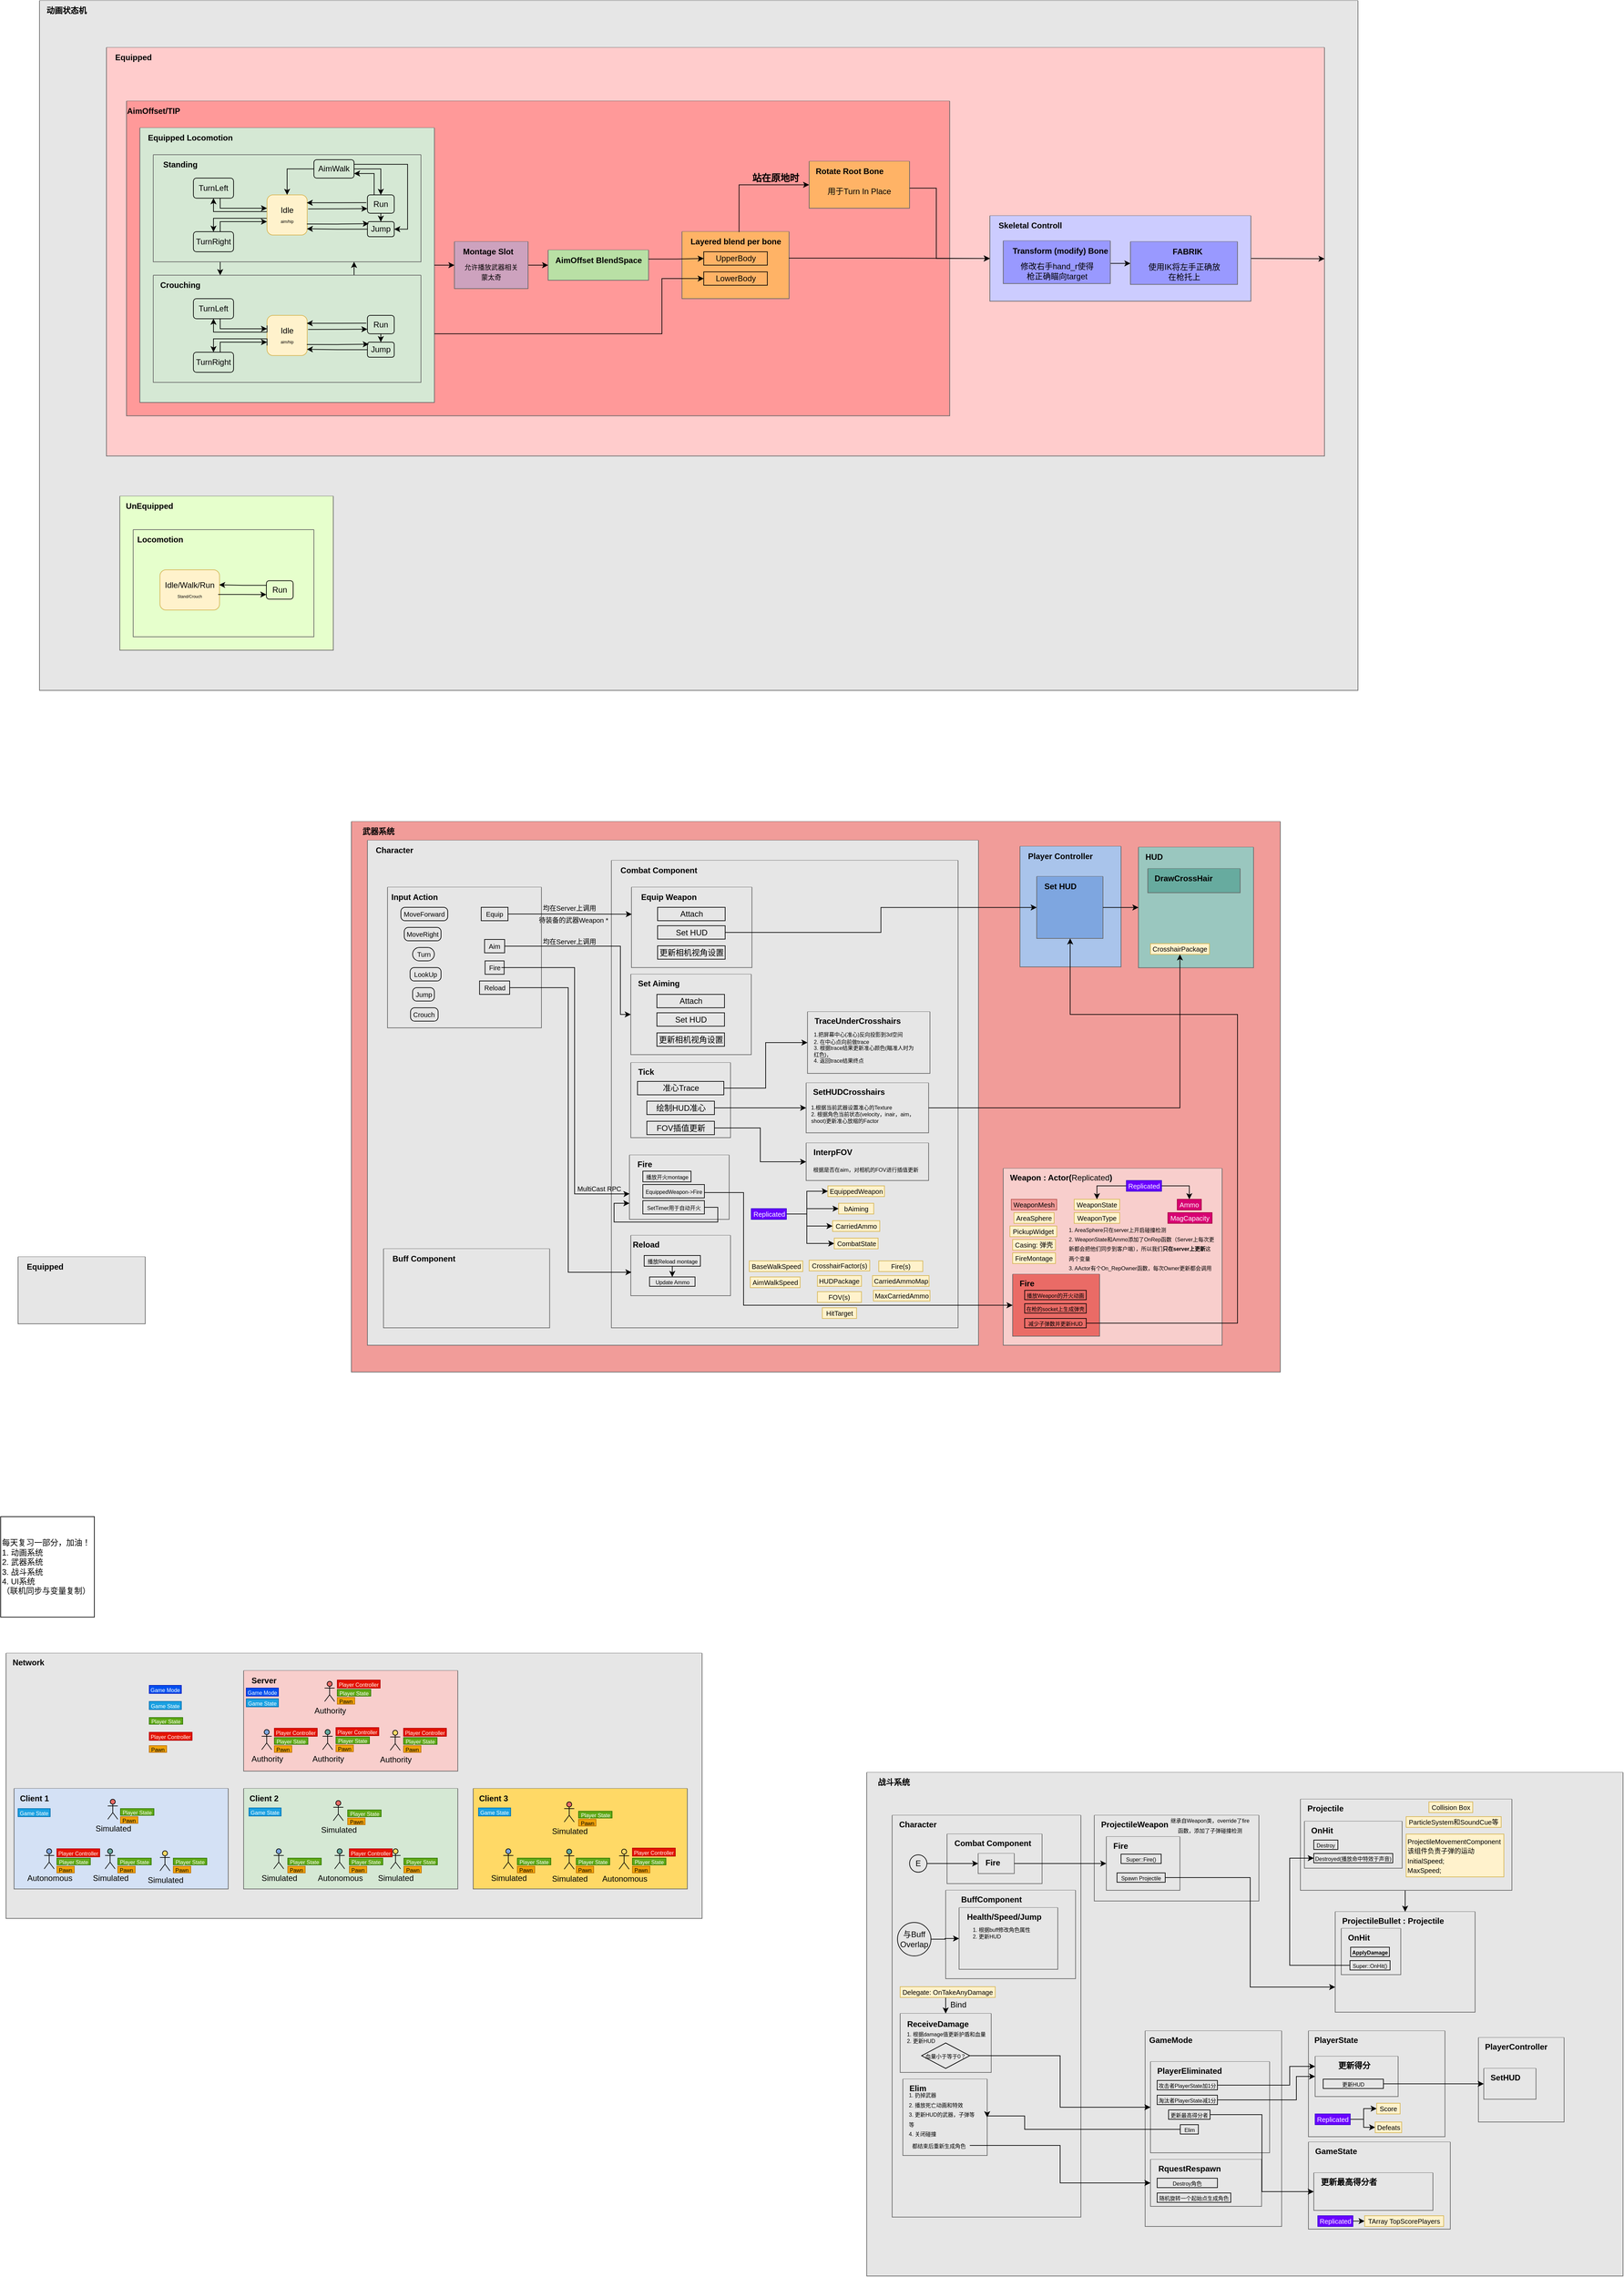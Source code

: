 <mxfile version="22.1.2" type="device">
  <diagram name="第 1 页" id="Ch8bmnDFyF8E3RgSQAQS">
    <mxGraphModel dx="1720" dy="3462" grid="1" gridSize="2" guides="1" tooltips="1" connect="1" arrows="1" fold="1" page="1" pageScale="1" pageWidth="827" pageHeight="1169" math="0" shadow="0">
      <root>
        <mxCell id="0" />
        <mxCell id="1" parent="0" />
        <mxCell id="YO6n8Gt0zjebK8FSVfMU-886" value="" style="swimlane;startSize=0;fillStyle=auto;fillColor=#000000;fontColor=#333333;strokeColor=#666666;swimlaneFillColor=#E6E6E6;" vertex="1" parent="1">
          <mxGeometry x="18" y="214" width="1040" height="396" as="geometry" />
        </mxCell>
        <mxCell id="YO6n8Gt0zjebK8FSVfMU-887" value="&lt;b&gt;Network&lt;/b&gt;" style="text;html=1;align=center;verticalAlign=middle;resizable=0;points=[];autosize=1;strokeColor=none;fillColor=none;" vertex="1" parent="YO6n8Gt0zjebK8FSVfMU-886">
          <mxGeometry width="66" height="28" as="geometry" />
        </mxCell>
        <mxCell id="YO6n8Gt0zjebK8FSVfMU-884" value="" style="swimlane;startSize=0;fillStyle=auto;fillColor=#000000;fontColor=#333333;strokeColor=#666666;swimlaneFillColor=#F19C99;" vertex="1" parent="1">
          <mxGeometry x="534" y="-1028" width="1388" height="822" as="geometry" />
        </mxCell>
        <mxCell id="YO6n8Gt0zjebK8FSVfMU-885" value="&lt;b&gt;武器系统&lt;/b&gt;" style="text;html=1;align=center;verticalAlign=middle;resizable=0;points=[];autosize=1;strokeColor=none;fillColor=none;" vertex="1" parent="YO6n8Gt0zjebK8FSVfMU-884">
          <mxGeometry x="6" y="1" width="68" height="28" as="geometry" />
        </mxCell>
        <mxCell id="YO6n8Gt0zjebK8FSVfMU-325" value="" style="swimlane;startSize=0;fillStyle=auto;fillColor=#000000;fontColor=#333333;strokeColor=#666666;swimlaneFillColor=#E6E6E6;" vertex="1" parent="1">
          <mxGeometry x="68" y="-2254" width="1970" height="1030" as="geometry" />
        </mxCell>
        <mxCell id="YO6n8Gt0zjebK8FSVfMU-326" value="&lt;b&gt;动画状态机&lt;/b&gt;" style="text;html=1;align=center;verticalAlign=middle;resizable=0;points=[];autosize=1;strokeColor=none;fillColor=none;" vertex="1" parent="YO6n8Gt0zjebK8FSVfMU-325">
          <mxGeometry width="80" height="30" as="geometry" />
        </mxCell>
        <mxCell id="YO6n8Gt0zjebK8FSVfMU-254" value="" style="swimlane;startSize=0;fillStyle=auto;fillColor=#000000;fontColor=#333333;strokeColor=#666666;swimlaneFillColor=#FFCCCC;" vertex="1" parent="YO6n8Gt0zjebK8FSVfMU-325">
          <mxGeometry x="100" y="70" width="1820" height="610" as="geometry" />
        </mxCell>
        <mxCell id="YO6n8Gt0zjebK8FSVfMU-255" value="&lt;b&gt;Equipped&lt;/b&gt;" style="text;html=1;align=center;verticalAlign=middle;resizable=0;points=[];autosize=1;strokeColor=none;fillColor=none;" vertex="1" parent="YO6n8Gt0zjebK8FSVfMU-254">
          <mxGeometry width="80" height="30" as="geometry" />
        </mxCell>
        <mxCell id="YO6n8Gt0zjebK8FSVfMU-178" value="" style="swimlane;startSize=0;fillStyle=auto;fillColor=#000000;fontColor=#333333;strokeColor=#666666;swimlaneFillColor=#FF9999;" vertex="1" parent="YO6n8Gt0zjebK8FSVfMU-254">
          <mxGeometry x="30" y="80" width="1230" height="470" as="geometry" />
        </mxCell>
        <mxCell id="YO6n8Gt0zjebK8FSVfMU-179" value="&lt;b&gt;AimOffset/TIP&lt;/b&gt;" style="text;html=1;align=center;verticalAlign=middle;resizable=0;points=[];autosize=1;strokeColor=none;fillColor=none;" vertex="1" parent="YO6n8Gt0zjebK8FSVfMU-178">
          <mxGeometry x="-10" width="100" height="30" as="geometry" />
        </mxCell>
        <mxCell id="YO6n8Gt0zjebK8FSVfMU-182" style="edgeStyle=orthogonalEdgeStyle;rounded=0;orthogonalLoop=1;jettySize=auto;html=1;exitX=1;exitY=0.5;exitDx=0;exitDy=0;entryX=0;entryY=0.5;entryDx=0;entryDy=0;" edge="1" parent="YO6n8Gt0zjebK8FSVfMU-178" source="YO6n8Gt0zjebK8FSVfMU-172" target="YO6n8Gt0zjebK8FSVfMU-180">
          <mxGeometry relative="1" as="geometry" />
        </mxCell>
        <mxCell id="YO6n8Gt0zjebK8FSVfMU-172" value="" style="swimlane;startSize=0;fillStyle=auto;fillColor=#000000;fontColor=#333333;strokeColor=#666666;swimlaneFillColor=#CDA2BE;" vertex="1" parent="YO6n8Gt0zjebK8FSVfMU-178">
          <mxGeometry x="490" y="210" width="110" height="70" as="geometry" />
        </mxCell>
        <mxCell id="YO6n8Gt0zjebK8FSVfMU-173" value="&lt;b&gt;Montage Slot&lt;/b&gt;" style="text;html=1;align=center;verticalAlign=middle;resizable=0;points=[];autosize=1;strokeColor=none;fillColor=none;" vertex="1" parent="YO6n8Gt0zjebK8FSVfMU-172">
          <mxGeometry width="100" height="30" as="geometry" />
        </mxCell>
        <mxCell id="YO6n8Gt0zjebK8FSVfMU-175" value="&lt;font style=&quot;font-size: 10px;&quot;&gt;允许播放武器相关蒙太奇&lt;/font&gt;" style="text;html=1;strokeColor=none;fillColor=none;align=center;verticalAlign=middle;whiteSpace=wrap;rounded=0;" vertex="1" parent="YO6n8Gt0zjebK8FSVfMU-172">
          <mxGeometry x="10" y="30" width="90" height="30" as="geometry" />
        </mxCell>
        <mxCell id="YO6n8Gt0zjebK8FSVfMU-14" value="" style="swimlane;startSize=0;fillStyle=auto;fillColor=#000000;fontColor=#333333;strokeColor=#666666;swimlaneFillColor=#D5E8D4;" vertex="1" parent="YO6n8Gt0zjebK8FSVfMU-178">
          <mxGeometry x="20" y="40" width="440" height="410" as="geometry" />
        </mxCell>
        <mxCell id="YO6n8Gt0zjebK8FSVfMU-15" value="&lt;b&gt;Equipped Locomotion&lt;/b&gt;" style="text;html=1;align=center;verticalAlign=middle;resizable=0;points=[];autosize=1;strokeColor=none;fillColor=none;" vertex="1" parent="YO6n8Gt0zjebK8FSVfMU-14">
          <mxGeometry width="150" height="30" as="geometry" />
        </mxCell>
        <mxCell id="YO6n8Gt0zjebK8FSVfMU-128" style="edgeStyle=orthogonalEdgeStyle;rounded=0;orthogonalLoop=1;jettySize=auto;html=1;exitX=0.25;exitY=1;exitDx=0;exitDy=0;entryX=0.25;entryY=0;entryDx=0;entryDy=0;" edge="1" parent="YO6n8Gt0zjebK8FSVfMU-14" source="YO6n8Gt0zjebK8FSVfMU-17" target="YO6n8Gt0zjebK8FSVfMU-19">
          <mxGeometry relative="1" as="geometry" />
        </mxCell>
        <mxCell id="YO6n8Gt0zjebK8FSVfMU-17" value="" style="swimlane;startSize=0;fillStyle=auto;fillColor=#000000;fontColor=#333333;strokeColor=#666666;swimlaneFillColor=none;" vertex="1" parent="YO6n8Gt0zjebK8FSVfMU-14">
          <mxGeometry x="20" y="40" width="400" height="160" as="geometry" />
        </mxCell>
        <mxCell id="YO6n8Gt0zjebK8FSVfMU-18" value="&lt;b&gt;Standing&lt;/b&gt;" style="text;html=1;align=center;verticalAlign=middle;resizable=0;points=[];autosize=1;strokeColor=none;fillColor=none;" vertex="1" parent="YO6n8Gt0zjebK8FSVfMU-17">
          <mxGeometry x="5" width="70" height="30" as="geometry" />
        </mxCell>
        <mxCell id="YO6n8Gt0zjebK8FSVfMU-79" style="edgeStyle=orthogonalEdgeStyle;rounded=0;orthogonalLoop=1;jettySize=auto;html=1;exitX=0;exitY=0.25;exitDx=0;exitDy=0;entryX=0.5;entryY=1;entryDx=0;entryDy=0;" edge="1" parent="YO6n8Gt0zjebK8FSVfMU-17" source="YO6n8Gt0zjebK8FSVfMU-64" target="YO6n8Gt0zjebK8FSVfMU-66">
          <mxGeometry relative="1" as="geometry">
            <Array as="points">
              <mxPoint x="170" y="85" />
              <mxPoint x="90" y="85" />
            </Array>
          </mxGeometry>
        </mxCell>
        <mxCell id="YO6n8Gt0zjebK8FSVfMU-80" style="edgeStyle=orthogonalEdgeStyle;rounded=0;orthogonalLoop=1;jettySize=auto;html=1;exitX=0;exitY=0.75;exitDx=0;exitDy=0;entryX=0.5;entryY=0;entryDx=0;entryDy=0;" edge="1" parent="YO6n8Gt0zjebK8FSVfMU-17" source="YO6n8Gt0zjebK8FSVfMU-64" target="YO6n8Gt0zjebK8FSVfMU-68">
          <mxGeometry relative="1" as="geometry">
            <Array as="points">
              <mxPoint x="170" y="95" />
              <mxPoint x="90" y="95" />
            </Array>
          </mxGeometry>
        </mxCell>
        <mxCell id="YO6n8Gt0zjebK8FSVfMU-84" style="edgeStyle=orthogonalEdgeStyle;rounded=0;orthogonalLoop=1;jettySize=auto;html=1;exitX=1.023;exitY=0.349;exitDx=0;exitDy=0;entryX=0;entryY=0.75;entryDx=0;entryDy=0;exitPerimeter=0;" edge="1" parent="YO6n8Gt0zjebK8FSVfMU-17" source="YO6n8Gt0zjebK8FSVfMU-64" target="YO6n8Gt0zjebK8FSVfMU-71">
          <mxGeometry relative="1" as="geometry" />
        </mxCell>
        <mxCell id="YO6n8Gt0zjebK8FSVfMU-64" value="Idle&lt;br style=&quot;border-color: var(--border-color);&quot;&gt;&lt;font style=&quot;border-color: var(--border-color); font-size: 6px;&quot;&gt;&lt;font style=&quot;border-color: var(--border-color);&quot;&gt;aim&lt;/font&gt;/hip&lt;/font&gt;" style="rounded=1;whiteSpace=wrap;html=1;fillColor=#fff2cc;strokeColor=#d6b656;" vertex="1" parent="YO6n8Gt0zjebK8FSVfMU-17">
          <mxGeometry x="170" y="60" width="60" height="60" as="geometry" />
        </mxCell>
        <mxCell id="YO6n8Gt0zjebK8FSVfMU-66" value="TurnLeft" style="rounded=1;whiteSpace=wrap;html=1;fillColor=none;" vertex="1" parent="YO6n8Gt0zjebK8FSVfMU-17">
          <mxGeometry x="60" y="35" width="60" height="30" as="geometry" />
        </mxCell>
        <mxCell id="YO6n8Gt0zjebK8FSVfMU-81" style="edgeStyle=orthogonalEdgeStyle;rounded=0;orthogonalLoop=1;jettySize=auto;html=1;exitX=0.75;exitY=0;exitDx=0;exitDy=0;" edge="1" parent="YO6n8Gt0zjebK8FSVfMU-17" source="YO6n8Gt0zjebK8FSVfMU-68">
          <mxGeometry relative="1" as="geometry">
            <mxPoint x="170" y="100" as="targetPoint" />
            <Array as="points">
              <mxPoint x="100" y="115" />
              <mxPoint x="100" y="100" />
            </Array>
          </mxGeometry>
        </mxCell>
        <mxCell id="YO6n8Gt0zjebK8FSVfMU-68" value="TurnRight" style="rounded=1;whiteSpace=wrap;html=1;fillColor=none;" vertex="1" parent="YO6n8Gt0zjebK8FSVfMU-17">
          <mxGeometry x="60" y="115" width="60" height="30" as="geometry" />
        </mxCell>
        <mxCell id="YO6n8Gt0zjebK8FSVfMU-88" style="edgeStyle=orthogonalEdgeStyle;rounded=0;orthogonalLoop=1;jettySize=auto;html=1;exitX=0.25;exitY=0;exitDx=0;exitDy=0;entryX=1;entryY=0.75;entryDx=0;entryDy=0;" edge="1" parent="YO6n8Gt0zjebK8FSVfMU-17" source="YO6n8Gt0zjebK8FSVfMU-71" target="YO6n8Gt0zjebK8FSVfMU-85">
          <mxGeometry relative="1" as="geometry" />
        </mxCell>
        <mxCell id="YO6n8Gt0zjebK8FSVfMU-71" value="Run" style="rounded=1;whiteSpace=wrap;html=1;fillColor=none;" vertex="1" parent="YO6n8Gt0zjebK8FSVfMU-17">
          <mxGeometry x="320" y="60" width="40" height="27.5" as="geometry" />
        </mxCell>
        <mxCell id="YO6n8Gt0zjebK8FSVfMU-72" value="Jump" style="rounded=1;whiteSpace=wrap;html=1;fillColor=none;" vertex="1" parent="YO6n8Gt0zjebK8FSVfMU-17">
          <mxGeometry x="320" y="100" width="40" height="22.5" as="geometry" />
        </mxCell>
        <mxCell id="YO6n8Gt0zjebK8FSVfMU-69" style="edgeStyle=orthogonalEdgeStyle;rounded=0;orthogonalLoop=1;jettySize=auto;html=1;exitX=0.5;exitY=1;exitDx=0;exitDy=0;entryX=0.5;entryY=0;entryDx=0;entryDy=0;" edge="1" source="YO6n8Gt0zjebK8FSVfMU-71" target="YO6n8Gt0zjebK8FSVfMU-72" parent="YO6n8Gt0zjebK8FSVfMU-17">
          <mxGeometry relative="1" as="geometry" />
        </mxCell>
        <mxCell id="YO6n8Gt0zjebK8FSVfMU-76" style="edgeStyle=orthogonalEdgeStyle;rounded=0;orthogonalLoop=1;jettySize=auto;html=1;exitX=-0.042;exitY=0.424;exitDx=0;exitDy=0;entryX=0.988;entryY=0.197;entryDx=0;entryDy=0;entryPerimeter=0;exitPerimeter=0;" edge="1" parent="YO6n8Gt0zjebK8FSVfMU-17" source="YO6n8Gt0zjebK8FSVfMU-71" target="YO6n8Gt0zjebK8FSVfMU-64">
          <mxGeometry relative="1" as="geometry" />
        </mxCell>
        <mxCell id="YO6n8Gt0zjebK8FSVfMU-77" style="edgeStyle=orthogonalEdgeStyle;rounded=0;orthogonalLoop=1;jettySize=auto;html=1;entryX=0.051;entryY=0.134;entryDx=0;entryDy=0;entryPerimeter=0;exitX=0.991;exitY=0.726;exitDx=0;exitDy=0;exitPerimeter=0;" edge="1" parent="YO6n8Gt0zjebK8FSVfMU-17" source="YO6n8Gt0zjebK8FSVfMU-64" target="YO6n8Gt0zjebK8FSVfMU-72">
          <mxGeometry relative="1" as="geometry">
            <mxPoint x="230" y="100" as="sourcePoint" />
          </mxGeometry>
        </mxCell>
        <mxCell id="YO6n8Gt0zjebK8FSVfMU-78" style="edgeStyle=orthogonalEdgeStyle;rounded=0;orthogonalLoop=1;jettySize=auto;html=1;exitX=0.666;exitY=1;exitDx=0;exitDy=0;exitPerimeter=0;" edge="1" parent="YO6n8Gt0zjebK8FSVfMU-17" source="YO6n8Gt0zjebK8FSVfMU-66">
          <mxGeometry relative="1" as="geometry">
            <mxPoint x="100" y="70" as="sourcePoint" />
            <mxPoint x="170" y="80" as="targetPoint" />
            <Array as="points">
              <mxPoint x="100" y="80" />
            </Array>
          </mxGeometry>
        </mxCell>
        <mxCell id="YO6n8Gt0zjebK8FSVfMU-83" style="edgeStyle=orthogonalEdgeStyle;rounded=0;orthogonalLoop=1;jettySize=auto;html=1;exitX=0;exitY=0.5;exitDx=0;exitDy=0;entryX=0.991;entryY=0.844;entryDx=0;entryDy=0;entryPerimeter=0;" edge="1" parent="YO6n8Gt0zjebK8FSVfMU-17" source="YO6n8Gt0zjebK8FSVfMU-72" target="YO6n8Gt0zjebK8FSVfMU-64">
          <mxGeometry relative="1" as="geometry" />
        </mxCell>
        <mxCell id="YO6n8Gt0zjebK8FSVfMU-86" style="edgeStyle=orthogonalEdgeStyle;rounded=0;orthogonalLoop=1;jettySize=auto;html=1;exitX=0;exitY=0.5;exitDx=0;exitDy=0;entryX=0.5;entryY=0;entryDx=0;entryDy=0;" edge="1" parent="YO6n8Gt0zjebK8FSVfMU-17" source="YO6n8Gt0zjebK8FSVfMU-85" target="YO6n8Gt0zjebK8FSVfMU-64">
          <mxGeometry relative="1" as="geometry" />
        </mxCell>
        <mxCell id="YO6n8Gt0zjebK8FSVfMU-87" style="edgeStyle=orthogonalEdgeStyle;rounded=0;orthogonalLoop=1;jettySize=auto;html=1;exitX=1;exitY=0.5;exitDx=0;exitDy=0;entryX=0.5;entryY=0;entryDx=0;entryDy=0;" edge="1" parent="YO6n8Gt0zjebK8FSVfMU-17" source="YO6n8Gt0zjebK8FSVfMU-85" target="YO6n8Gt0zjebK8FSVfMU-71">
          <mxGeometry relative="1" as="geometry" />
        </mxCell>
        <mxCell id="YO6n8Gt0zjebK8FSVfMU-89" style="edgeStyle=orthogonalEdgeStyle;rounded=0;orthogonalLoop=1;jettySize=auto;html=1;exitX=1;exitY=0.25;exitDx=0;exitDy=0;entryX=1;entryY=0.5;entryDx=0;entryDy=0;" edge="1" parent="YO6n8Gt0zjebK8FSVfMU-17" source="YO6n8Gt0zjebK8FSVfMU-85" target="YO6n8Gt0zjebK8FSVfMU-72">
          <mxGeometry relative="1" as="geometry" />
        </mxCell>
        <mxCell id="YO6n8Gt0zjebK8FSVfMU-85" value="AimWalk" style="rounded=1;whiteSpace=wrap;html=1;fillColor=none;" vertex="1" parent="YO6n8Gt0zjebK8FSVfMU-17">
          <mxGeometry x="240" y="7.5" width="60" height="27.5" as="geometry" />
        </mxCell>
        <mxCell id="YO6n8Gt0zjebK8FSVfMU-129" style="edgeStyle=orthogonalEdgeStyle;rounded=0;orthogonalLoop=1;jettySize=auto;html=1;exitX=0.75;exitY=0;exitDx=0;exitDy=0;entryX=0.75;entryY=1;entryDx=0;entryDy=0;" edge="1" parent="YO6n8Gt0zjebK8FSVfMU-14" source="YO6n8Gt0zjebK8FSVfMU-19" target="YO6n8Gt0zjebK8FSVfMU-17">
          <mxGeometry relative="1" as="geometry" />
        </mxCell>
        <mxCell id="YO6n8Gt0zjebK8FSVfMU-19" value="" style="swimlane;startSize=0;fillStyle=auto;fillColor=#000000;fontColor=#333333;strokeColor=#666666;swimlaneFillColor=none;" vertex="1" parent="YO6n8Gt0zjebK8FSVfMU-14">
          <mxGeometry x="20" y="220" width="400" height="160" as="geometry" />
        </mxCell>
        <mxCell id="YO6n8Gt0zjebK8FSVfMU-20" value="&lt;b&gt;Crouching&lt;br&gt;&lt;/b&gt;" style="text;html=1;align=center;verticalAlign=middle;resizable=0;points=[];autosize=1;strokeColor=none;fillColor=none;" vertex="1" parent="YO6n8Gt0zjebK8FSVfMU-19">
          <mxGeometry width="80" height="30" as="geometry" />
        </mxCell>
        <mxCell id="YO6n8Gt0zjebK8FSVfMU-109" value="Idle&lt;br&gt;&lt;font style=&quot;font-size: 6px;&quot;&gt;&lt;font style=&quot;&quot;&gt;aim&lt;/font&gt;/hip&lt;/font&gt;" style="rounded=1;whiteSpace=wrap;html=1;fillColor=#fff2cc;strokeColor=#d6b656;" vertex="1" parent="YO6n8Gt0zjebK8FSVfMU-19">
          <mxGeometry x="170" y="60" width="60" height="60" as="geometry" />
        </mxCell>
        <mxCell id="YO6n8Gt0zjebK8FSVfMU-110" value="TurnLeft" style="rounded=1;whiteSpace=wrap;html=1;fillColor=none;" vertex="1" parent="YO6n8Gt0zjebK8FSVfMU-19">
          <mxGeometry x="60" y="35" width="60" height="30" as="geometry" />
        </mxCell>
        <mxCell id="YO6n8Gt0zjebK8FSVfMU-106" style="edgeStyle=orthogonalEdgeStyle;rounded=0;orthogonalLoop=1;jettySize=auto;html=1;exitX=0;exitY=0.25;exitDx=0;exitDy=0;entryX=0.5;entryY=1;entryDx=0;entryDy=0;" edge="1" source="YO6n8Gt0zjebK8FSVfMU-109" target="YO6n8Gt0zjebK8FSVfMU-110" parent="YO6n8Gt0zjebK8FSVfMU-19">
          <mxGeometry relative="1" as="geometry">
            <Array as="points">
              <mxPoint x="170" y="85" />
              <mxPoint x="90.0" y="85" />
            </Array>
          </mxGeometry>
        </mxCell>
        <mxCell id="YO6n8Gt0zjebK8FSVfMU-111" style="edgeStyle=orthogonalEdgeStyle;rounded=0;orthogonalLoop=1;jettySize=auto;html=1;exitX=0.75;exitY=0;exitDx=0;exitDy=0;" edge="1" source="YO6n8Gt0zjebK8FSVfMU-112" parent="YO6n8Gt0zjebK8FSVfMU-19">
          <mxGeometry relative="1" as="geometry">
            <mxPoint x="170" y="100" as="targetPoint" />
            <Array as="points">
              <mxPoint x="100" y="115" />
              <mxPoint x="100" y="100" />
            </Array>
          </mxGeometry>
        </mxCell>
        <mxCell id="YO6n8Gt0zjebK8FSVfMU-112" value="TurnRight" style="rounded=1;whiteSpace=wrap;html=1;fillColor=none;" vertex="1" parent="YO6n8Gt0zjebK8FSVfMU-19">
          <mxGeometry x="60" y="115" width="60" height="30" as="geometry" />
        </mxCell>
        <mxCell id="YO6n8Gt0zjebK8FSVfMU-107" style="edgeStyle=orthogonalEdgeStyle;rounded=0;orthogonalLoop=1;jettySize=auto;html=1;exitX=0;exitY=0.75;exitDx=0;exitDy=0;entryX=0.5;entryY=0;entryDx=0;entryDy=0;" edge="1" source="YO6n8Gt0zjebK8FSVfMU-109" target="YO6n8Gt0zjebK8FSVfMU-112" parent="YO6n8Gt0zjebK8FSVfMU-19">
          <mxGeometry relative="1" as="geometry">
            <Array as="points">
              <mxPoint x="170" y="95" />
              <mxPoint x="90.0" y="95" />
            </Array>
          </mxGeometry>
        </mxCell>
        <mxCell id="YO6n8Gt0zjebK8FSVfMU-114" value="Run" style="rounded=1;whiteSpace=wrap;html=1;fillColor=none;" vertex="1" parent="YO6n8Gt0zjebK8FSVfMU-19">
          <mxGeometry x="320" y="60" width="40" height="27.5" as="geometry" />
        </mxCell>
        <mxCell id="YO6n8Gt0zjebK8FSVfMU-108" style="edgeStyle=orthogonalEdgeStyle;rounded=0;orthogonalLoop=1;jettySize=auto;html=1;exitX=1.023;exitY=0.349;exitDx=0;exitDy=0;entryX=0;entryY=0.75;entryDx=0;entryDy=0;exitPerimeter=0;" edge="1" source="YO6n8Gt0zjebK8FSVfMU-109" target="YO6n8Gt0zjebK8FSVfMU-114" parent="YO6n8Gt0zjebK8FSVfMU-19">
          <mxGeometry relative="1" as="geometry" />
        </mxCell>
        <mxCell id="YO6n8Gt0zjebK8FSVfMU-115" value="Jump" style="rounded=1;whiteSpace=wrap;html=1;fillColor=none;" vertex="1" parent="YO6n8Gt0zjebK8FSVfMU-19">
          <mxGeometry x="320" y="100" width="40" height="22.5" as="geometry" />
        </mxCell>
        <mxCell id="YO6n8Gt0zjebK8FSVfMU-116" style="edgeStyle=orthogonalEdgeStyle;rounded=0;orthogonalLoop=1;jettySize=auto;html=1;exitX=0.5;exitY=1;exitDx=0;exitDy=0;entryX=0.5;entryY=0;entryDx=0;entryDy=0;" edge="1" source="YO6n8Gt0zjebK8FSVfMU-114" target="YO6n8Gt0zjebK8FSVfMU-115" parent="YO6n8Gt0zjebK8FSVfMU-19">
          <mxGeometry relative="1" as="geometry" />
        </mxCell>
        <mxCell id="YO6n8Gt0zjebK8FSVfMU-117" style="edgeStyle=orthogonalEdgeStyle;rounded=0;orthogonalLoop=1;jettySize=auto;html=1;exitX=-0.042;exitY=0.424;exitDx=0;exitDy=0;entryX=0.988;entryY=0.197;entryDx=0;entryDy=0;entryPerimeter=0;exitPerimeter=0;" edge="1" source="YO6n8Gt0zjebK8FSVfMU-114" target="YO6n8Gt0zjebK8FSVfMU-109" parent="YO6n8Gt0zjebK8FSVfMU-19">
          <mxGeometry relative="1" as="geometry" />
        </mxCell>
        <mxCell id="YO6n8Gt0zjebK8FSVfMU-118" style="edgeStyle=orthogonalEdgeStyle;rounded=0;orthogonalLoop=1;jettySize=auto;html=1;entryX=0.051;entryY=0.134;entryDx=0;entryDy=0;entryPerimeter=0;exitX=0.991;exitY=0.726;exitDx=0;exitDy=0;exitPerimeter=0;" edge="1" source="YO6n8Gt0zjebK8FSVfMU-109" target="YO6n8Gt0zjebK8FSVfMU-115" parent="YO6n8Gt0zjebK8FSVfMU-19">
          <mxGeometry relative="1" as="geometry">
            <mxPoint x="230.0" y="100" as="sourcePoint" />
          </mxGeometry>
        </mxCell>
        <mxCell id="YO6n8Gt0zjebK8FSVfMU-119" style="edgeStyle=orthogonalEdgeStyle;rounded=0;orthogonalLoop=1;jettySize=auto;html=1;exitX=0.666;exitY=1;exitDx=0;exitDy=0;exitPerimeter=0;" edge="1" source="YO6n8Gt0zjebK8FSVfMU-110" parent="YO6n8Gt0zjebK8FSVfMU-19">
          <mxGeometry relative="1" as="geometry">
            <mxPoint x="100" y="70" as="sourcePoint" />
            <mxPoint x="170" y="80" as="targetPoint" />
            <Array as="points">
              <mxPoint x="100" y="80" />
            </Array>
          </mxGeometry>
        </mxCell>
        <mxCell id="YO6n8Gt0zjebK8FSVfMU-120" style="edgeStyle=orthogonalEdgeStyle;rounded=0;orthogonalLoop=1;jettySize=auto;html=1;exitX=0;exitY=0.5;exitDx=0;exitDy=0;entryX=0.991;entryY=0.844;entryDx=0;entryDy=0;entryPerimeter=0;" edge="1" source="YO6n8Gt0zjebK8FSVfMU-115" target="YO6n8Gt0zjebK8FSVfMU-109" parent="YO6n8Gt0zjebK8FSVfMU-19">
          <mxGeometry relative="1" as="geometry" />
        </mxCell>
        <mxCell id="YO6n8Gt0zjebK8FSVfMU-174" style="edgeStyle=orthogonalEdgeStyle;rounded=0;orthogonalLoop=1;jettySize=auto;html=1;exitX=1;exitY=0.5;exitDx=0;exitDy=0;entryX=0;entryY=0.5;entryDx=0;entryDy=0;" edge="1" parent="YO6n8Gt0zjebK8FSVfMU-178" source="YO6n8Gt0zjebK8FSVfMU-14" target="YO6n8Gt0zjebK8FSVfMU-172">
          <mxGeometry relative="1" as="geometry" />
        </mxCell>
        <mxCell id="YO6n8Gt0zjebK8FSVfMU-180" value="" style="swimlane;startSize=0;fillStyle=auto;fillColor=#f5f5f5;strokeColor=#666666;swimlaneFillColor=#B9E0A5;fontColor=#333333;" vertex="1" parent="YO6n8Gt0zjebK8FSVfMU-178">
          <mxGeometry x="630" y="222.5" width="150" height="45" as="geometry" />
        </mxCell>
        <mxCell id="YO6n8Gt0zjebK8FSVfMU-181" value="&lt;b&gt;AimOffset BlendSpace&lt;/b&gt;" style="text;html=1;align=center;verticalAlign=middle;resizable=0;points=[];autosize=1;strokeColor=none;fillColor=none;" vertex="1" parent="YO6n8Gt0zjebK8FSVfMU-180">
          <mxGeometry width="150" height="30" as="geometry" />
        </mxCell>
        <mxCell id="YO6n8Gt0zjebK8FSVfMU-189" value="" style="swimlane;startSize=0;fillStyle=auto;fillColor=#000000;fontColor=#333333;strokeColor=#666666;swimlaneFillColor=#FFB366;" vertex="1" parent="YO6n8Gt0zjebK8FSVfMU-178">
          <mxGeometry x="1020" y="90" width="150" height="70" as="geometry" />
        </mxCell>
        <mxCell id="YO6n8Gt0zjebK8FSVfMU-190" value="&lt;b&gt;Rotate Root Bone&lt;/b&gt;" style="text;html=1;align=center;verticalAlign=middle;resizable=0;points=[];autosize=1;strokeColor=none;fillColor=none;" vertex="1" parent="YO6n8Gt0zjebK8FSVfMU-189">
          <mxGeometry width="120" height="30" as="geometry" />
        </mxCell>
        <mxCell id="YO6n8Gt0zjebK8FSVfMU-193" value="用于Turn In Place" style="text;html=1;strokeColor=none;fillColor=none;align=center;verticalAlign=middle;whiteSpace=wrap;rounded=0;" vertex="1" parent="YO6n8Gt0zjebK8FSVfMU-189">
          <mxGeometry x="20" y="30" width="110" height="30" as="geometry" />
        </mxCell>
        <mxCell id="YO6n8Gt0zjebK8FSVfMU-191" value="&lt;b&gt;&lt;font style=&quot;font-size: 14px;&quot;&gt;站在原地时&lt;/font&gt;&lt;/b&gt;" style="text;html=1;strokeColor=none;fillColor=none;align=center;verticalAlign=middle;whiteSpace=wrap;rounded=0;" vertex="1" parent="YO6n8Gt0zjebK8FSVfMU-178">
          <mxGeometry x="930" y="100" width="80" height="30" as="geometry" />
        </mxCell>
        <mxCell id="YO6n8Gt0zjebK8FSVfMU-183" value="" style="swimlane;startSize=0;fillStyle=auto;fillColor=#000000;fontColor=#333333;strokeColor=#666666;swimlaneFillColor=#FFB366;" vertex="1" parent="YO6n8Gt0zjebK8FSVfMU-178">
          <mxGeometry x="830" y="195" width="160" height="100" as="geometry" />
        </mxCell>
        <mxCell id="YO6n8Gt0zjebK8FSVfMU-184" value="&lt;b&gt;Layered blend per bone&lt;/b&gt;" style="text;html=1;align=center;verticalAlign=middle;resizable=0;points=[];autosize=1;strokeColor=none;fillColor=none;" vertex="1" parent="YO6n8Gt0zjebK8FSVfMU-183">
          <mxGeometry width="160" height="30" as="geometry" />
        </mxCell>
        <mxCell id="YO6n8Gt0zjebK8FSVfMU-185" value="UpperBody" style="rounded=0;whiteSpace=wrap;html=1;fillColor=none;" vertex="1" parent="YO6n8Gt0zjebK8FSVfMU-183">
          <mxGeometry x="32.5" y="30" width="95" height="20" as="geometry" />
        </mxCell>
        <mxCell id="YO6n8Gt0zjebK8FSVfMU-186" value="LowerBody" style="rounded=0;whiteSpace=wrap;html=1;fillColor=none;" vertex="1" parent="YO6n8Gt0zjebK8FSVfMU-183">
          <mxGeometry x="32.5" y="60" width="95" height="20" as="geometry" />
        </mxCell>
        <mxCell id="YO6n8Gt0zjebK8FSVfMU-188" style="edgeStyle=orthogonalEdgeStyle;rounded=0;orthogonalLoop=1;jettySize=auto;html=1;entryX=0;entryY=0.5;entryDx=0;entryDy=0;exitX=1;exitY=0.447;exitDx=0;exitDy=0;exitPerimeter=0;" edge="1" parent="YO6n8Gt0zjebK8FSVfMU-178" source="YO6n8Gt0zjebK8FSVfMU-181" target="YO6n8Gt0zjebK8FSVfMU-185">
          <mxGeometry relative="1" as="geometry" />
        </mxCell>
        <mxCell id="YO6n8Gt0zjebK8FSVfMU-192" style="edgeStyle=orthogonalEdgeStyle;rounded=0;orthogonalLoop=1;jettySize=auto;html=1;exitX=0.533;exitY=0.019;exitDx=0;exitDy=0;entryX=0;entryY=0.5;entryDx=0;entryDy=0;exitPerimeter=0;" edge="1" parent="YO6n8Gt0zjebK8FSVfMU-178" source="YO6n8Gt0zjebK8FSVfMU-184" target="YO6n8Gt0zjebK8FSVfMU-189">
          <mxGeometry relative="1" as="geometry" />
        </mxCell>
        <mxCell id="YO6n8Gt0zjebK8FSVfMU-194" style="edgeStyle=orthogonalEdgeStyle;rounded=0;orthogonalLoop=1;jettySize=auto;html=1;exitX=1;exitY=0.75;exitDx=0;exitDy=0;entryX=0;entryY=0.5;entryDx=0;entryDy=0;" edge="1" parent="YO6n8Gt0zjebK8FSVfMU-178" source="YO6n8Gt0zjebK8FSVfMU-14" target="YO6n8Gt0zjebK8FSVfMU-186">
          <mxGeometry relative="1" as="geometry">
            <Array as="points">
              <mxPoint x="800" y="347" />
              <mxPoint x="800" y="265" />
            </Array>
          </mxGeometry>
        </mxCell>
        <mxCell id="YO6n8Gt0zjebK8FSVfMU-327" style="edgeStyle=orthogonalEdgeStyle;rounded=0;orthogonalLoop=1;jettySize=auto;html=1;exitX=1;exitY=0.5;exitDx=0;exitDy=0;entryX=1;entryY=0.517;entryDx=0;entryDy=0;entryPerimeter=0;" edge="1" parent="YO6n8Gt0zjebK8FSVfMU-254" source="YO6n8Gt0zjebK8FSVfMU-199" target="YO6n8Gt0zjebK8FSVfMU-254">
          <mxGeometry relative="1" as="geometry">
            <Array as="points">
              <mxPoint x="1820" y="315" />
            </Array>
          </mxGeometry>
        </mxCell>
        <mxCell id="YO6n8Gt0zjebK8FSVfMU-199" value="" style="swimlane;startSize=0;fillStyle=auto;fillColor=#000000;fontColor=#333333;strokeColor=#666666;swimlaneFillColor=#CCCCFF;" vertex="1" parent="YO6n8Gt0zjebK8FSVfMU-254">
          <mxGeometry x="1320" y="251.25" width="390" height="127.5" as="geometry" />
        </mxCell>
        <mxCell id="YO6n8Gt0zjebK8FSVfMU-200" value="&lt;b&gt;Skeletal Controll&lt;/b&gt;" style="text;html=1;align=center;verticalAlign=middle;resizable=0;points=[];autosize=1;strokeColor=none;fillColor=none;" vertex="1" parent="YO6n8Gt0zjebK8FSVfMU-199">
          <mxGeometry width="120" height="30" as="geometry" />
        </mxCell>
        <mxCell id="YO6n8Gt0zjebK8FSVfMU-209" style="edgeStyle=orthogonalEdgeStyle;rounded=0;orthogonalLoop=1;jettySize=auto;html=1;entryX=0;entryY=0.5;entryDx=0;entryDy=0;exitX=0.998;exitY=0.528;exitDx=0;exitDy=0;exitPerimeter=0;" edge="1" parent="YO6n8Gt0zjebK8FSVfMU-199" source="YO6n8Gt0zjebK8FSVfMU-203" target="YO6n8Gt0zjebK8FSVfMU-206">
          <mxGeometry relative="1" as="geometry" />
        </mxCell>
        <mxCell id="YO6n8Gt0zjebK8FSVfMU-203" value="" style="swimlane;startSize=0;fillStyle=auto;fillColor=#000000;fontColor=#333333;strokeColor=#666666;swimlaneFillColor=#9999FF;" vertex="1" parent="YO6n8Gt0zjebK8FSVfMU-199">
          <mxGeometry x="20" y="37.5" width="160" height="63.75" as="geometry" />
        </mxCell>
        <mxCell id="YO6n8Gt0zjebK8FSVfMU-204" value="&lt;b&gt;Transform (modify) Bone&lt;/b&gt;" style="text;html=1;align=center;verticalAlign=middle;resizable=0;points=[];autosize=1;strokeColor=none;fillColor=none;" vertex="1" parent="YO6n8Gt0zjebK8FSVfMU-203">
          <mxGeometry width="170" height="30" as="geometry" />
        </mxCell>
        <mxCell id="YO6n8Gt0zjebK8FSVfMU-205" value="修改右手hand_r使得枪正确瞄向target" style="text;html=1;strokeColor=none;fillColor=none;align=center;verticalAlign=middle;whiteSpace=wrap;rounded=0;" vertex="1" parent="YO6n8Gt0zjebK8FSVfMU-203">
          <mxGeometry x="22.5" y="30" width="115" height="30" as="geometry" />
        </mxCell>
        <mxCell id="YO6n8Gt0zjebK8FSVfMU-206" value="" style="swimlane;startSize=0;fillStyle=auto;fillColor=#000000;fontColor=#333333;strokeColor=#666666;swimlaneFillColor=#9999FF;" vertex="1" parent="YO6n8Gt0zjebK8FSVfMU-199">
          <mxGeometry x="210" y="38.75" width="160" height="63.75" as="geometry">
            <mxRectangle x="210" y="38.75" width="50" height="40" as="alternateBounds" />
          </mxGeometry>
        </mxCell>
        <mxCell id="YO6n8Gt0zjebK8FSVfMU-207" value="&lt;b&gt;FABRIK&lt;/b&gt;" style="text;html=1;align=center;verticalAlign=middle;resizable=0;points=[];autosize=1;strokeColor=none;fillColor=none;" vertex="1" parent="YO6n8Gt0zjebK8FSVfMU-206">
          <mxGeometry x="50" width="70" height="30" as="geometry" />
        </mxCell>
        <mxCell id="YO6n8Gt0zjebK8FSVfMU-208" value="使用IK将左手正确放在枪托上" style="text;html=1;strokeColor=none;fillColor=none;align=center;verticalAlign=middle;whiteSpace=wrap;rounded=0;" vertex="1" parent="YO6n8Gt0zjebK8FSVfMU-206">
          <mxGeometry x="22.5" y="30" width="115" height="30" as="geometry" />
        </mxCell>
        <mxCell id="YO6n8Gt0zjebK8FSVfMU-201" style="edgeStyle=orthogonalEdgeStyle;rounded=0;orthogonalLoop=1;jettySize=auto;html=1;exitX=1;exitY=0.5;exitDx=0;exitDy=0;entryX=0;entryY=0.5;entryDx=0;entryDy=0;" edge="1" parent="YO6n8Gt0zjebK8FSVfMU-254" source="YO6n8Gt0zjebK8FSVfMU-178" target="YO6n8Gt0zjebK8FSVfMU-199">
          <mxGeometry relative="1" as="geometry" />
        </mxCell>
        <mxCell id="YO6n8Gt0zjebK8FSVfMU-261" style="edgeStyle=orthogonalEdgeStyle;rounded=0;orthogonalLoop=1;jettySize=auto;html=1;exitX=0.998;exitY=0.395;exitDx=0;exitDy=0;entryX=0;entryY=0.5;entryDx=0;entryDy=0;exitPerimeter=0;" edge="1" parent="YO6n8Gt0zjebK8FSVfMU-254" source="YO6n8Gt0zjebK8FSVfMU-183" target="YO6n8Gt0zjebK8FSVfMU-199">
          <mxGeometry relative="1" as="geometry">
            <mxPoint x="1080" y="324.71" as="sourcePoint" />
            <mxPoint x="1260" y="324.71" as="targetPoint" />
          </mxGeometry>
        </mxCell>
        <mxCell id="YO6n8Gt0zjebK8FSVfMU-258" style="edgeStyle=orthogonalEdgeStyle;rounded=0;orthogonalLoop=1;jettySize=auto;html=1;entryX=0;entryY=0.5;entryDx=0;entryDy=0;exitX=1.001;exitY=0.571;exitDx=0;exitDy=0;exitPerimeter=0;" edge="1" parent="YO6n8Gt0zjebK8FSVfMU-254" source="YO6n8Gt0zjebK8FSVfMU-189" target="YO6n8Gt0zjebK8FSVfMU-199">
          <mxGeometry relative="1" as="geometry">
            <mxPoint x="1220" y="210" as="sourcePoint" />
            <mxPoint x="1260" y="210" as="targetPoint" />
            <Array as="points">
              <mxPoint x="1240" y="210" />
              <mxPoint x="1240" y="315" />
            </Array>
          </mxGeometry>
        </mxCell>
        <mxCell id="YO6n8Gt0zjebK8FSVfMU-210" value="" style="swimlane;startSize=0;fillStyle=auto;fillColor=#000000;fontColor=#333333;strokeColor=#666666;swimlaneFillColor=#E6FFCC;" vertex="1" parent="YO6n8Gt0zjebK8FSVfMU-325">
          <mxGeometry x="120" y="740" width="319" height="230" as="geometry" />
        </mxCell>
        <mxCell id="YO6n8Gt0zjebK8FSVfMU-211" value="&lt;b&gt;UnEquipped&lt;/b&gt;" style="text;html=1;align=center;verticalAlign=middle;resizable=0;points=[];autosize=1;strokeColor=none;fillColor=none;" vertex="1" parent="YO6n8Gt0zjebK8FSVfMU-210">
          <mxGeometry x="-1" width="90" height="30" as="geometry" />
        </mxCell>
        <mxCell id="YO6n8Gt0zjebK8FSVfMU-235" value="" style="swimlane;startSize=0;fillStyle=auto;fillColor=#000000;fontColor=#333333;strokeColor=#666666;swimlaneFillColor=none;" vertex="1" parent="YO6n8Gt0zjebK8FSVfMU-210">
          <mxGeometry x="20" y="50" width="270" height="160" as="geometry" />
        </mxCell>
        <mxCell id="YO6n8Gt0zjebK8FSVfMU-236" value="&lt;b&gt;Locomotion&lt;br&gt;&lt;/b&gt;" style="text;html=1;align=center;verticalAlign=middle;resizable=0;points=[];autosize=1;strokeColor=none;fillColor=none;" vertex="1" parent="YO6n8Gt0zjebK8FSVfMU-235">
          <mxGeometry x="-5" width="90" height="30" as="geometry" />
        </mxCell>
        <mxCell id="YO6n8Gt0zjebK8FSVfMU-237" value="Idle/Walk/Run&lt;br&gt;&lt;span style=&quot;font-size: 6px;&quot;&gt;Stand/Crouch&lt;/span&gt;" style="rounded=1;whiteSpace=wrap;html=1;fillColor=#fff2cc;strokeColor=#d6b656;" vertex="1" parent="YO6n8Gt0zjebK8FSVfMU-235">
          <mxGeometry x="40" y="60" width="89" height="60" as="geometry" />
        </mxCell>
        <mxCell id="YO6n8Gt0zjebK8FSVfMU-244" style="edgeStyle=orthogonalEdgeStyle;rounded=0;orthogonalLoop=1;jettySize=auto;html=1;exitX=0.977;exitY=0.613;exitDx=0;exitDy=0;entryX=0;entryY=0.75;entryDx=0;entryDy=0;exitPerimeter=0;" edge="1" parent="YO6n8Gt0zjebK8FSVfMU-235" source="YO6n8Gt0zjebK8FSVfMU-237" target="YO6n8Gt0zjebK8FSVfMU-243">
          <mxGeometry relative="1" as="geometry" />
        </mxCell>
        <mxCell id="YO6n8Gt0zjebK8FSVfMU-247" style="edgeStyle=orthogonalEdgeStyle;rounded=0;orthogonalLoop=1;jettySize=auto;html=1;entryX=0.993;entryY=0.373;entryDx=0;entryDy=0;entryPerimeter=0;exitX=0;exitY=0.25;exitDx=0;exitDy=0;" edge="1" parent="YO6n8Gt0zjebK8FSVfMU-235" source="YO6n8Gt0zjebK8FSVfMU-243" target="YO6n8Gt0zjebK8FSVfMU-237">
          <mxGeometry relative="1" as="geometry">
            <mxPoint x="267" y="88" as="sourcePoint" />
          </mxGeometry>
        </mxCell>
        <mxCell id="YO6n8Gt0zjebK8FSVfMU-243" value="Run" style="rounded=1;whiteSpace=wrap;html=1;fillColor=none;" vertex="1" parent="YO6n8Gt0zjebK8FSVfMU-235">
          <mxGeometry x="199" y="76.25" width="40" height="27.5" as="geometry" />
        </mxCell>
        <mxCell id="YO6n8Gt0zjebK8FSVfMU-1" value="每天复习一部分，加油！&lt;br&gt;1. 动画系统&lt;br&gt;2. 武器系统&lt;br&gt;3. 战斗系统&lt;br&gt;4. UI系统&lt;br&gt;（联机同步与变量复制）" style="rounded=0;whiteSpace=wrap;html=1;align=left;" vertex="1" parent="1">
          <mxGeometry x="10" y="10" width="140" height="150" as="geometry" />
        </mxCell>
        <mxCell id="YO6n8Gt0zjebK8FSVfMU-130" value="" style="swimlane;startSize=0;fillStyle=auto;fillColor=#000000;fontColor=#333333;strokeColor=#666666;swimlaneFillColor=#E6E6E6;" vertex="1" parent="1">
          <mxGeometry x="36" y="-378" width="190" height="100" as="geometry" />
        </mxCell>
        <mxCell id="YO6n8Gt0zjebK8FSVfMU-131" value="&lt;b&gt;Equipped&lt;/b&gt;" style="text;html=1;align=center;verticalAlign=middle;resizable=0;points=[];autosize=1;strokeColor=none;fillColor=none;" vertex="1" parent="YO6n8Gt0zjebK8FSVfMU-130">
          <mxGeometry width="80" height="30" as="geometry" />
        </mxCell>
        <mxCell id="YO6n8Gt0zjebK8FSVfMU-334" value="" style="swimlane;startSize=0;fillStyle=auto;fillColor=#000000;fontColor=#333333;strokeColor=#666666;swimlaneFillColor=#F8CECC;" vertex="1" parent="1">
          <mxGeometry x="373" y="240" width="320" height="150" as="geometry" />
        </mxCell>
        <mxCell id="YO6n8Gt0zjebK8FSVfMU-335" value="&lt;b&gt;Server&lt;/b&gt;" style="text;html=1;align=center;verticalAlign=middle;resizable=0;points=[];autosize=1;strokeColor=none;fillColor=none;" vertex="1" parent="YO6n8Gt0zjebK8FSVfMU-334">
          <mxGeometry width="60" height="30" as="geometry" />
        </mxCell>
        <mxCell id="YO6n8Gt0zjebK8FSVfMU-337" value="Authority" style="shape=umlActor;verticalLabelPosition=bottom;verticalAlign=top;html=1;outlineConnect=0;fillColor=#EA6B66;" vertex="1" parent="YO6n8Gt0zjebK8FSVfMU-334">
          <mxGeometry x="121" y="16" width="15" height="30" as="geometry" />
        </mxCell>
        <mxCell id="YO6n8Gt0zjebK8FSVfMU-339" value="Authority" style="shape=umlActor;verticalLabelPosition=bottom;verticalAlign=top;html=1;outlineConnect=0;fillColor=#7EA6E0;" vertex="1" parent="YO6n8Gt0zjebK8FSVfMU-334">
          <mxGeometry x="27" y="88" width="15" height="30" as="geometry" />
        </mxCell>
        <mxCell id="YO6n8Gt0zjebK8FSVfMU-340" value="Authority" style="shape=umlActor;verticalLabelPosition=bottom;verticalAlign=top;html=1;outlineConnect=0;fillColor=#67AB9F;" vertex="1" parent="YO6n8Gt0zjebK8FSVfMU-334">
          <mxGeometry x="118" y="88" width="15" height="30" as="geometry" />
        </mxCell>
        <mxCell id="YO6n8Gt0zjebK8FSVfMU-719" value="&lt;font style=&quot;font-size: 8px;&quot;&gt;Game Mode&lt;/font&gt;" style="rounded=0;whiteSpace=wrap;html=1;fillColor=#0050ef;strokeColor=#001DBC;fontColor=#ffffff;" vertex="1" parent="YO6n8Gt0zjebK8FSVfMU-334">
          <mxGeometry x="4" y="26" width="48" height="12" as="geometry" />
        </mxCell>
        <mxCell id="YO6n8Gt0zjebK8FSVfMU-720" value="&lt;font style=&quot;font-size: 8px;&quot;&gt;Game State&lt;/font&gt;" style="rounded=0;whiteSpace=wrap;html=1;fillColor=#1ba1e2;strokeColor=#006EAF;fontColor=#ffffff;" vertex="1" parent="YO6n8Gt0zjebK8FSVfMU-334">
          <mxGeometry x="4" y="42" width="48" height="12" as="geometry" />
        </mxCell>
        <mxCell id="YO6n8Gt0zjebK8FSVfMU-721" value="&lt;font style=&quot;font-size: 8px;&quot;&gt;Player State&lt;/font&gt;" style="rounded=0;whiteSpace=wrap;html=1;fillColor=#60a917;strokeColor=#2D7600;fontColor=#ffffff;" vertex="1" parent="YO6n8Gt0zjebK8FSVfMU-334">
          <mxGeometry x="140" y="28" width="50" height="10" as="geometry" />
        </mxCell>
        <mxCell id="YO6n8Gt0zjebK8FSVfMU-722" value="&lt;font style=&quot;font-size: 8px;&quot;&gt;Player Controller&lt;/font&gt;" style="rounded=0;whiteSpace=wrap;html=1;fillColor=#e51400;strokeColor=#B20000;fontColor=#ffffff;" vertex="1" parent="YO6n8Gt0zjebK8FSVfMU-334">
          <mxGeometry x="140" y="14" width="64" height="12" as="geometry" />
        </mxCell>
        <mxCell id="YO6n8Gt0zjebK8FSVfMU-724" value="&lt;font style=&quot;font-size: 8px;&quot;&gt;Pawn&lt;/font&gt;" style="rounded=0;whiteSpace=wrap;html=1;fillColor=#f0a30a;strokeColor=#BD7000;fontColor=#000000;" vertex="1" parent="YO6n8Gt0zjebK8FSVfMU-334">
          <mxGeometry x="140" y="40" width="26" height="10" as="geometry" />
        </mxCell>
        <mxCell id="YO6n8Gt0zjebK8FSVfMU-725" value="&lt;font style=&quot;font-size: 8px;&quot;&gt;Player State&lt;/font&gt;" style="rounded=0;whiteSpace=wrap;html=1;fillColor=#60a917;strokeColor=#2D7600;fontColor=#ffffff;" vertex="1" parent="YO6n8Gt0zjebK8FSVfMU-334">
          <mxGeometry x="46" y="100" width="50" height="10" as="geometry" />
        </mxCell>
        <mxCell id="YO6n8Gt0zjebK8FSVfMU-726" value="&lt;font style=&quot;font-size: 8px;&quot;&gt;Player Controller&lt;/font&gt;" style="rounded=0;whiteSpace=wrap;html=1;fillColor=#e51400;strokeColor=#B20000;fontColor=#ffffff;" vertex="1" parent="YO6n8Gt0zjebK8FSVfMU-334">
          <mxGeometry x="46" y="86" width="64" height="12" as="geometry" />
        </mxCell>
        <mxCell id="YO6n8Gt0zjebK8FSVfMU-727" value="&lt;font style=&quot;font-size: 8px;&quot;&gt;Pawn&lt;/font&gt;" style="rounded=0;whiteSpace=wrap;html=1;fillColor=#f0a30a;strokeColor=#BD7000;fontColor=#000000;" vertex="1" parent="YO6n8Gt0zjebK8FSVfMU-334">
          <mxGeometry x="46" y="112" width="26" height="10" as="geometry" />
        </mxCell>
        <mxCell id="YO6n8Gt0zjebK8FSVfMU-728" value="&lt;font style=&quot;font-size: 8px;&quot;&gt;Player State&lt;/font&gt;" style="rounded=0;whiteSpace=wrap;html=1;fillColor=#60a917;strokeColor=#2D7600;fontColor=#ffffff;" vertex="1" parent="YO6n8Gt0zjebK8FSVfMU-334">
          <mxGeometry x="138" y="99" width="50" height="10" as="geometry" />
        </mxCell>
        <mxCell id="YO6n8Gt0zjebK8FSVfMU-729" value="&lt;font style=&quot;font-size: 8px;&quot;&gt;Player Controller&lt;/font&gt;" style="rounded=0;whiteSpace=wrap;html=1;fillColor=#e51400;strokeColor=#B20000;fontColor=#ffffff;" vertex="1" parent="YO6n8Gt0zjebK8FSVfMU-334">
          <mxGeometry x="138" y="85" width="64" height="12" as="geometry" />
        </mxCell>
        <mxCell id="YO6n8Gt0zjebK8FSVfMU-730" value="&lt;font style=&quot;font-size: 8px;&quot;&gt;Pawn&lt;/font&gt;" style="rounded=0;whiteSpace=wrap;html=1;fillColor=#f0a30a;strokeColor=#BD7000;fontColor=#000000;" vertex="1" parent="YO6n8Gt0zjebK8FSVfMU-334">
          <mxGeometry x="138" y="111" width="26" height="10" as="geometry" />
        </mxCell>
        <mxCell id="YO6n8Gt0zjebK8FSVfMU-774" value="Authority" style="shape=umlActor;verticalLabelPosition=bottom;verticalAlign=top;html=1;outlineConnect=0;fillColor=#FFD966;" vertex="1" parent="YO6n8Gt0zjebK8FSVfMU-334">
          <mxGeometry x="219" y="89" width="15" height="30" as="geometry" />
        </mxCell>
        <mxCell id="YO6n8Gt0zjebK8FSVfMU-775" value="&lt;font style=&quot;font-size: 8px;&quot;&gt;Player State&lt;/font&gt;" style="rounded=0;whiteSpace=wrap;html=1;fillColor=#60a917;strokeColor=#2D7600;fontColor=#ffffff;" vertex="1" parent="YO6n8Gt0zjebK8FSVfMU-334">
          <mxGeometry x="239" y="100" width="50" height="10" as="geometry" />
        </mxCell>
        <mxCell id="YO6n8Gt0zjebK8FSVfMU-776" value="&lt;font style=&quot;font-size: 8px;&quot;&gt;Player Controller&lt;/font&gt;" style="rounded=0;whiteSpace=wrap;html=1;fillColor=#e51400;strokeColor=#B20000;fontColor=#ffffff;" vertex="1" parent="YO6n8Gt0zjebK8FSVfMU-334">
          <mxGeometry x="239" y="86" width="64" height="12" as="geometry" />
        </mxCell>
        <mxCell id="YO6n8Gt0zjebK8FSVfMU-777" value="&lt;font style=&quot;font-size: 8px;&quot;&gt;Pawn&lt;/font&gt;" style="rounded=0;whiteSpace=wrap;html=1;fillColor=#f0a30a;strokeColor=#BD7000;fontColor=#000000;" vertex="1" parent="YO6n8Gt0zjebK8FSVfMU-334">
          <mxGeometry x="239" y="112" width="26" height="10" as="geometry" />
        </mxCell>
        <mxCell id="YO6n8Gt0zjebK8FSVfMU-341" value="" style="swimlane;startSize=0;fillStyle=auto;fillColor=#000000;fontColor=#333333;strokeColor=#666666;swimlaneFillColor=#D4E1F5;" vertex="1" parent="1">
          <mxGeometry x="30" y="416" width="320" height="150" as="geometry" />
        </mxCell>
        <mxCell id="YO6n8Gt0zjebK8FSVfMU-342" value="&lt;b&gt;Client 1&lt;/b&gt;" style="text;html=1;align=center;verticalAlign=middle;resizable=0;points=[];autosize=1;strokeColor=none;fillColor=none;" vertex="1" parent="YO6n8Gt0zjebK8FSVfMU-341">
          <mxGeometry x="-5" width="70" height="30" as="geometry" />
        </mxCell>
        <mxCell id="YO6n8Gt0zjebK8FSVfMU-343" value="Simulated" style="shape=umlActor;verticalLabelPosition=bottom;verticalAlign=top;html=1;outlineConnect=0;fillColor=#EA6B66;" vertex="1" parent="YO6n8Gt0zjebK8FSVfMU-341">
          <mxGeometry x="140" y="16" width="15" height="30" as="geometry" />
        </mxCell>
        <mxCell id="YO6n8Gt0zjebK8FSVfMU-344" value="Autonomous" style="shape=umlActor;verticalLabelPosition=bottom;verticalAlign=top;html=1;outlineConnect=0;fillColor=#7EA6E0;" vertex="1" parent="YO6n8Gt0zjebK8FSVfMU-341">
          <mxGeometry x="45" y="90" width="15" height="30" as="geometry" />
        </mxCell>
        <mxCell id="YO6n8Gt0zjebK8FSVfMU-345" value="Simulated" style="shape=umlActor;verticalLabelPosition=bottom;verticalAlign=top;html=1;outlineConnect=0;fillColor=#67AB9F;" vertex="1" parent="YO6n8Gt0zjebK8FSVfMU-341">
          <mxGeometry x="136" y="90" width="15" height="30" as="geometry" />
        </mxCell>
        <mxCell id="YO6n8Gt0zjebK8FSVfMU-731" value="&lt;font style=&quot;font-size: 8px;&quot;&gt;Game State&lt;/font&gt;" style="rounded=0;whiteSpace=wrap;html=1;fillColor=#1ba1e2;strokeColor=#006EAF;fontColor=#ffffff;" vertex="1" parent="YO6n8Gt0zjebK8FSVfMU-341">
          <mxGeometry x="6" y="30" width="48" height="12" as="geometry" />
        </mxCell>
        <mxCell id="YO6n8Gt0zjebK8FSVfMU-734" value="&lt;font style=&quot;font-size: 8px;&quot;&gt;Player State&lt;/font&gt;" style="rounded=0;whiteSpace=wrap;html=1;fillColor=#60a917;strokeColor=#2D7600;fontColor=#ffffff;" vertex="1" parent="YO6n8Gt0zjebK8FSVfMU-341">
          <mxGeometry x="159" y="30" width="50" height="10" as="geometry" />
        </mxCell>
        <mxCell id="YO6n8Gt0zjebK8FSVfMU-735" value="&lt;font style=&quot;font-size: 8px;&quot;&gt;Pawn&lt;/font&gt;" style="rounded=0;whiteSpace=wrap;html=1;fillColor=#f0a30a;strokeColor=#BD7000;fontColor=#000000;" vertex="1" parent="YO6n8Gt0zjebK8FSVfMU-341">
          <mxGeometry x="159" y="42" width="26" height="10" as="geometry" />
        </mxCell>
        <mxCell id="YO6n8Gt0zjebK8FSVfMU-736" value="&lt;font style=&quot;font-size: 8px;&quot;&gt;Player Controller&lt;/font&gt;" style="rounded=0;whiteSpace=wrap;html=1;fillColor=#e51400;strokeColor=#B20000;fontColor=#ffffff;" vertex="1" parent="YO6n8Gt0zjebK8FSVfMU-341">
          <mxGeometry x="64" y="90" width="64" height="12" as="geometry" />
        </mxCell>
        <mxCell id="YO6n8Gt0zjebK8FSVfMU-737" value="&lt;font style=&quot;font-size: 8px;&quot;&gt;Player State&lt;/font&gt;" style="rounded=0;whiteSpace=wrap;html=1;fillColor=#60a917;strokeColor=#2D7600;fontColor=#ffffff;" vertex="1" parent="YO6n8Gt0zjebK8FSVfMU-341">
          <mxGeometry x="64" y="104" width="50" height="10" as="geometry" />
        </mxCell>
        <mxCell id="YO6n8Gt0zjebK8FSVfMU-738" value="&lt;font style=&quot;font-size: 8px;&quot;&gt;Pawn&lt;/font&gt;" style="rounded=0;whiteSpace=wrap;html=1;fillColor=#f0a30a;strokeColor=#BD7000;fontColor=#000000;" vertex="1" parent="YO6n8Gt0zjebK8FSVfMU-341">
          <mxGeometry x="64" y="116" width="26" height="10" as="geometry" />
        </mxCell>
        <mxCell id="YO6n8Gt0zjebK8FSVfMU-778" value="Simulated" style="shape=umlActor;verticalLabelPosition=bottom;verticalAlign=top;html=1;outlineConnect=0;fillColor=#FFD966;" vertex="1" parent="YO6n8Gt0zjebK8FSVfMU-341">
          <mxGeometry x="218" y="93" width="15" height="30" as="geometry" />
        </mxCell>
        <mxCell id="YO6n8Gt0zjebK8FSVfMU-779" value="&lt;font style=&quot;font-size: 8px;&quot;&gt;Player State&lt;/font&gt;" style="rounded=0;whiteSpace=wrap;html=1;fillColor=#60a917;strokeColor=#2D7600;fontColor=#ffffff;" vertex="1" parent="YO6n8Gt0zjebK8FSVfMU-341">
          <mxGeometry x="238" y="104" width="50" height="10" as="geometry" />
        </mxCell>
        <mxCell id="YO6n8Gt0zjebK8FSVfMU-781" value="&lt;font style=&quot;font-size: 8px;&quot;&gt;Pawn&lt;/font&gt;" style="rounded=0;whiteSpace=wrap;html=1;fillColor=#f0a30a;strokeColor=#BD7000;fontColor=#000000;" vertex="1" parent="YO6n8Gt0zjebK8FSVfMU-341">
          <mxGeometry x="238" y="116" width="26" height="10" as="geometry" />
        </mxCell>
        <mxCell id="YO6n8Gt0zjebK8FSVfMU-741" value="&lt;font style=&quot;font-size: 8px;&quot;&gt;Pawn&lt;/font&gt;" style="rounded=0;whiteSpace=wrap;html=1;fillColor=#f0a30a;strokeColor=#BD7000;fontColor=#000000;" vertex="1" parent="YO6n8Gt0zjebK8FSVfMU-341">
          <mxGeometry x="155" y="116" width="26" height="10" as="geometry" />
        </mxCell>
        <mxCell id="YO6n8Gt0zjebK8FSVfMU-740" value="&lt;font style=&quot;font-size: 8px;&quot;&gt;Player State&lt;/font&gt;" style="rounded=0;whiteSpace=wrap;html=1;fillColor=#60a917;strokeColor=#2D7600;fontColor=#ffffff;" vertex="1" parent="YO6n8Gt0zjebK8FSVfMU-341">
          <mxGeometry x="155" y="104" width="50" height="10" as="geometry" />
        </mxCell>
        <mxCell id="YO6n8Gt0zjebK8FSVfMU-346" value="" style="swimlane;startSize=0;fillStyle=auto;fillColor=#000000;fontColor=#333333;strokeColor=#666666;swimlaneFillColor=#D5E8D4;" vertex="1" parent="1">
          <mxGeometry x="373" y="416" width="320" height="150" as="geometry" />
        </mxCell>
        <mxCell id="YO6n8Gt0zjebK8FSVfMU-347" value="&lt;b&gt;Client 2&lt;/b&gt;" style="text;html=1;align=center;verticalAlign=middle;resizable=0;points=[];autosize=1;strokeColor=none;fillColor=none;" vertex="1" parent="YO6n8Gt0zjebK8FSVfMU-346">
          <mxGeometry x="-5" width="70" height="30" as="geometry" />
        </mxCell>
        <mxCell id="YO6n8Gt0zjebK8FSVfMU-348" value="Simulated" style="shape=umlActor;verticalLabelPosition=bottom;verticalAlign=top;html=1;outlineConnect=0;fillColor=#EA6B66;" vertex="1" parent="YO6n8Gt0zjebK8FSVfMU-346">
          <mxGeometry x="134" y="18" width="15" height="30" as="geometry" />
        </mxCell>
        <mxCell id="YO6n8Gt0zjebK8FSVfMU-349" value="Simulated" style="shape=umlActor;verticalLabelPosition=bottom;verticalAlign=top;html=1;outlineConnect=0;fillColor=#7EA6E0;" vertex="1" parent="YO6n8Gt0zjebK8FSVfMU-346">
          <mxGeometry x="45" y="90" width="15" height="30" as="geometry" />
        </mxCell>
        <mxCell id="YO6n8Gt0zjebK8FSVfMU-350" value="Autonomous" style="shape=umlActor;verticalLabelPosition=bottom;verticalAlign=top;html=1;outlineConnect=0;fillColor=#67AB9F;" vertex="1" parent="YO6n8Gt0zjebK8FSVfMU-346">
          <mxGeometry x="136" y="90" width="15" height="30" as="geometry" />
        </mxCell>
        <mxCell id="YO6n8Gt0zjebK8FSVfMU-732" value="&lt;font style=&quot;font-size: 8px;&quot;&gt;Game State&lt;/font&gt;" style="rounded=0;whiteSpace=wrap;html=1;fillColor=#1ba1e2;strokeColor=#006EAF;fontColor=#ffffff;" vertex="1" parent="YO6n8Gt0zjebK8FSVfMU-346">
          <mxGeometry x="8" y="29" width="48" height="12" as="geometry" />
        </mxCell>
        <mxCell id="YO6n8Gt0zjebK8FSVfMU-756" value="&lt;font style=&quot;font-size: 8px;&quot;&gt;Player State&lt;/font&gt;" style="rounded=0;whiteSpace=wrap;html=1;fillColor=#60a917;strokeColor=#2D7600;fontColor=#ffffff;" vertex="1" parent="YO6n8Gt0zjebK8FSVfMU-346">
          <mxGeometry x="155.5" y="32" width="50" height="10" as="geometry" />
        </mxCell>
        <mxCell id="YO6n8Gt0zjebK8FSVfMU-757" value="&lt;font style=&quot;font-size: 8px;&quot;&gt;Pawn&lt;/font&gt;" style="rounded=0;whiteSpace=wrap;html=1;fillColor=#f0a30a;strokeColor=#BD7000;fontColor=#000000;" vertex="1" parent="YO6n8Gt0zjebK8FSVfMU-346">
          <mxGeometry x="155.5" y="44" width="26" height="10" as="geometry" />
        </mxCell>
        <mxCell id="YO6n8Gt0zjebK8FSVfMU-759" value="&lt;font style=&quot;font-size: 8px;&quot;&gt;Player State&lt;/font&gt;" style="rounded=0;whiteSpace=wrap;html=1;fillColor=#60a917;strokeColor=#2D7600;fontColor=#ffffff;" vertex="1" parent="YO6n8Gt0zjebK8FSVfMU-346">
          <mxGeometry x="66" y="104" width="50" height="10" as="geometry" />
        </mxCell>
        <mxCell id="YO6n8Gt0zjebK8FSVfMU-760" value="&lt;font style=&quot;font-size: 8px;&quot;&gt;Pawn&lt;/font&gt;" style="rounded=0;whiteSpace=wrap;html=1;fillColor=#f0a30a;strokeColor=#BD7000;fontColor=#000000;" vertex="1" parent="YO6n8Gt0zjebK8FSVfMU-346">
          <mxGeometry x="66" y="116" width="26" height="10" as="geometry" />
        </mxCell>
        <mxCell id="YO6n8Gt0zjebK8FSVfMU-783" value="Simulated" style="shape=umlActor;verticalLabelPosition=bottom;verticalAlign=top;html=1;outlineConnect=0;fillColor=#FFD966;" vertex="1" parent="YO6n8Gt0zjebK8FSVfMU-346">
          <mxGeometry x="219.5" y="90" width="15" height="30" as="geometry" />
        </mxCell>
        <mxCell id="YO6n8Gt0zjebK8FSVfMU-784" value="&lt;font style=&quot;font-size: 8px;&quot;&gt;Player State&lt;/font&gt;" style="rounded=0;whiteSpace=wrap;html=1;fillColor=#60a917;strokeColor=#2D7600;fontColor=#ffffff;" vertex="1" parent="YO6n8Gt0zjebK8FSVfMU-346">
          <mxGeometry x="239.5" y="104" width="50" height="10" as="geometry" />
        </mxCell>
        <mxCell id="YO6n8Gt0zjebK8FSVfMU-785" value="&lt;font style=&quot;font-size: 8px;&quot;&gt;Pawn&lt;/font&gt;" style="rounded=0;whiteSpace=wrap;html=1;fillColor=#f0a30a;strokeColor=#BD7000;fontColor=#000000;" vertex="1" parent="YO6n8Gt0zjebK8FSVfMU-346">
          <mxGeometry x="239.5" y="116" width="26" height="10" as="geometry" />
        </mxCell>
        <mxCell id="YO6n8Gt0zjebK8FSVfMU-786" value="&lt;font style=&quot;font-size: 8px;&quot;&gt;Player State&lt;/font&gt;" style="rounded=0;whiteSpace=wrap;html=1;fillColor=#60a917;strokeColor=#2D7600;fontColor=#ffffff;" vertex="1" parent="YO6n8Gt0zjebK8FSVfMU-346">
          <mxGeometry x="158" y="104" width="50" height="10" as="geometry" />
        </mxCell>
        <mxCell id="YO6n8Gt0zjebK8FSVfMU-787" value="&lt;font style=&quot;font-size: 8px;&quot;&gt;Pawn&lt;/font&gt;" style="rounded=0;whiteSpace=wrap;html=1;fillColor=#f0a30a;strokeColor=#BD7000;fontColor=#000000;" vertex="1" parent="YO6n8Gt0zjebK8FSVfMU-346">
          <mxGeometry x="158" y="116" width="26" height="10" as="geometry" />
        </mxCell>
        <mxCell id="YO6n8Gt0zjebK8FSVfMU-794" value="&lt;font style=&quot;font-size: 8px;&quot;&gt;Player Controller&lt;/font&gt;" style="rounded=0;whiteSpace=wrap;html=1;fillColor=#e51400;strokeColor=#B20000;fontColor=#ffffff;" vertex="1" parent="YO6n8Gt0zjebK8FSVfMU-346">
          <mxGeometry x="158" y="90" width="64" height="12" as="geometry" />
        </mxCell>
        <mxCell id="YO6n8Gt0zjebK8FSVfMU-361" value="" style="swimlane;startSize=0;fillStyle=auto;fillColor=#000000;fontColor=#333333;strokeColor=#666666;swimlaneFillColor=#E6E6E6;" vertex="1" parent="1">
          <mxGeometry x="558" y="-1000" width="913" height="754" as="geometry" />
        </mxCell>
        <mxCell id="YO6n8Gt0zjebK8FSVfMU-362" value="&lt;b&gt;Character&lt;/b&gt;" style="text;html=1;align=center;verticalAlign=middle;resizable=0;points=[];autosize=1;strokeColor=none;fillColor=none;" vertex="1" parent="YO6n8Gt0zjebK8FSVfMU-361">
          <mxGeometry width="80" height="30" as="geometry" />
        </mxCell>
        <mxCell id="YO6n8Gt0zjebK8FSVfMU-363" value="" style="swimlane;startSize=0;fillStyle=auto;fillColor=#000000;fontColor=#333333;strokeColor=#666666;swimlaneFillColor=#E6E6E6;" vertex="1" parent="YO6n8Gt0zjebK8FSVfMU-361">
          <mxGeometry x="30" y="70" width="230" height="210" as="geometry" />
        </mxCell>
        <mxCell id="YO6n8Gt0zjebK8FSVfMU-364" value="&lt;b&gt;Input Action&lt;/b&gt;" style="text;html=1;align=center;verticalAlign=middle;resizable=0;points=[];autosize=1;strokeColor=none;fillColor=none;" vertex="1" parent="YO6n8Gt0zjebK8FSVfMU-363">
          <mxGeometry x="-5" width="90" height="30" as="geometry" />
        </mxCell>
        <mxCell id="YO6n8Gt0zjebK8FSVfMU-367" value="&lt;font style=&quot;font-size: 10px;&quot;&gt;MoveForward&lt;/font&gt;" style="rounded=1;whiteSpace=wrap;html=1;fillColor=none;arcSize=31;" vertex="1" parent="YO6n8Gt0zjebK8FSVfMU-363">
          <mxGeometry x="20" y="30" width="70" height="20" as="geometry" />
        </mxCell>
        <mxCell id="YO6n8Gt0zjebK8FSVfMU-371" value="&lt;font style=&quot;font-size: 10px;&quot;&gt;MoveRight&lt;/font&gt;" style="rounded=1;whiteSpace=wrap;html=1;fillColor=none;arcSize=31;" vertex="1" parent="YO6n8Gt0zjebK8FSVfMU-363">
          <mxGeometry x="25" y="60" width="55" height="20" as="geometry" />
        </mxCell>
        <mxCell id="YO6n8Gt0zjebK8FSVfMU-372" value="&lt;font style=&quot;font-size: 10px;&quot;&gt;Turn&lt;/font&gt;" style="rounded=1;whiteSpace=wrap;html=1;fillColor=none;arcSize=50;" vertex="1" parent="YO6n8Gt0zjebK8FSVfMU-363">
          <mxGeometry x="37.5" y="90" width="32.5" height="20" as="geometry" />
        </mxCell>
        <mxCell id="YO6n8Gt0zjebK8FSVfMU-373" value="&lt;font style=&quot;&quot;&gt;&lt;font style=&quot;font-size: 10px;&quot;&gt;LookUp&lt;/font&gt;&lt;br&gt;&lt;/font&gt;" style="rounded=1;whiteSpace=wrap;html=1;fillColor=none;arcSize=31;" vertex="1" parent="YO6n8Gt0zjebK8FSVfMU-363">
          <mxGeometry x="33.75" y="120" width="46.25" height="20" as="geometry" />
        </mxCell>
        <mxCell id="YO6n8Gt0zjebK8FSVfMU-374" value="&lt;font style=&quot;&quot;&gt;&lt;font style=&quot;font-size: 10px;&quot;&gt;Jump&lt;/font&gt;&lt;br&gt;&lt;/font&gt;" style="rounded=1;whiteSpace=wrap;html=1;fillColor=none;arcSize=31;" vertex="1" parent="YO6n8Gt0zjebK8FSVfMU-363">
          <mxGeometry x="37.5" y="150" width="32.5" height="20" as="geometry" />
        </mxCell>
        <mxCell id="YO6n8Gt0zjebK8FSVfMU-375" value="&lt;font style=&quot;&quot;&gt;&lt;font style=&quot;font-size: 10px;&quot;&gt;Crouch&lt;/font&gt;&lt;br&gt;&lt;/font&gt;" style="rounded=1;whiteSpace=wrap;html=1;fillColor=none;arcSize=31;" vertex="1" parent="YO6n8Gt0zjebK8FSVfMU-363">
          <mxGeometry x="34.38" y="180" width="41.25" height="20" as="geometry" />
        </mxCell>
        <mxCell id="YO6n8Gt0zjebK8FSVfMU-376" value="&lt;font style=&quot;font-size: 10px;&quot;&gt;Equip&lt;/font&gt;" style="rounded=1;whiteSpace=wrap;html=1;fillColor=none;arcSize=0;" vertex="1" parent="YO6n8Gt0zjebK8FSVfMU-363">
          <mxGeometry x="140" y="30" width="40" height="20" as="geometry" />
        </mxCell>
        <mxCell id="YO6n8Gt0zjebK8FSVfMU-377" value="&lt;font style=&quot;font-size: 10px;&quot;&gt;Aim&lt;/font&gt;" style="rounded=1;whiteSpace=wrap;html=1;fillColor=none;arcSize=0;" vertex="1" parent="YO6n8Gt0zjebK8FSVfMU-363">
          <mxGeometry x="145" y="78" width="30" height="20" as="geometry" />
        </mxCell>
        <mxCell id="YO6n8Gt0zjebK8FSVfMU-378" value="&lt;font style=&quot;font-size: 10px;&quot;&gt;Reload&lt;/font&gt;" style="rounded=1;whiteSpace=wrap;html=1;fillColor=none;arcSize=0;" vertex="1" parent="YO6n8Gt0zjebK8FSVfMU-363">
          <mxGeometry x="137.5" y="140" width="45" height="20" as="geometry" />
        </mxCell>
        <mxCell id="YO6n8Gt0zjebK8FSVfMU-454" value="&lt;font style=&quot;font-size: 10px;&quot;&gt;Fire&lt;/font&gt;" style="rounded=1;whiteSpace=wrap;html=1;fillColor=none;arcSize=0;" vertex="1" parent="YO6n8Gt0zjebK8FSVfMU-363">
          <mxGeometry x="145.75" y="110" width="28.5" height="20" as="geometry" />
        </mxCell>
        <mxCell id="YO6n8Gt0zjebK8FSVfMU-379" value="" style="swimlane;startSize=0;fillStyle=auto;fillColor=#000000;fontColor=#333333;strokeColor=#666666;swimlaneFillColor=#E6E6E6;" vertex="1" parent="YO6n8Gt0zjebK8FSVfMU-361">
          <mxGeometry x="364.5" y="30" width="518" height="698" as="geometry" />
        </mxCell>
        <mxCell id="YO6n8Gt0zjebK8FSVfMU-380" value="&lt;b&gt;Combat Component&lt;/b&gt;" style="text;html=1;align=center;verticalAlign=middle;resizable=0;points=[];autosize=1;strokeColor=none;fillColor=none;" vertex="1" parent="YO6n8Gt0zjebK8FSVfMU-379">
          <mxGeometry width="140" height="30" as="geometry" />
        </mxCell>
        <mxCell id="YO6n8Gt0zjebK8FSVfMU-383" value="" style="swimlane;startSize=0;fillStyle=auto;fillColor=#000000;fontColor=#333333;strokeColor=#666666;swimlaneFillColor=#E6E6E6;" vertex="1" parent="YO6n8Gt0zjebK8FSVfMU-379">
          <mxGeometry x="30" y="40" width="180" height="120" as="geometry" />
        </mxCell>
        <mxCell id="YO6n8Gt0zjebK8FSVfMU-384" value="&lt;b&gt;Equip Weapon&lt;/b&gt;" style="text;html=1;align=center;verticalAlign=middle;resizable=0;points=[];autosize=1;strokeColor=none;fillColor=none;" vertex="1" parent="YO6n8Gt0zjebK8FSVfMU-383">
          <mxGeometry width="110" height="30" as="geometry" />
        </mxCell>
        <mxCell id="YO6n8Gt0zjebK8FSVfMU-385" value="Attach" style="rounded=0;whiteSpace=wrap;html=1;fillColor=none;" vertex="1" parent="YO6n8Gt0zjebK8FSVfMU-383">
          <mxGeometry x="39" y="30" width="101" height="20" as="geometry" />
        </mxCell>
        <mxCell id="YO6n8Gt0zjebK8FSVfMU-386" value="Set HUD" style="rounded=0;whiteSpace=wrap;html=1;fillColor=none;" vertex="1" parent="YO6n8Gt0zjebK8FSVfMU-383">
          <mxGeometry x="39" y="57.5" width="101" height="20" as="geometry" />
        </mxCell>
        <mxCell id="YO6n8Gt0zjebK8FSVfMU-387" value="更新相机视角设置" style="rounded=0;whiteSpace=wrap;html=1;fillColor=none;" vertex="1" parent="YO6n8Gt0zjebK8FSVfMU-383">
          <mxGeometry x="39" y="87.5" width="101" height="20" as="geometry" />
        </mxCell>
        <mxCell id="YO6n8Gt0zjebK8FSVfMU-455" value="" style="swimlane;startSize=0;fillStyle=auto;fillColor=#000000;fontColor=#333333;strokeColor=#666666;swimlaneFillColor=#E6E6E6;" vertex="1" parent="YO6n8Gt0zjebK8FSVfMU-379">
          <mxGeometry x="29" y="170" width="180" height="120" as="geometry" />
        </mxCell>
        <mxCell id="YO6n8Gt0zjebK8FSVfMU-456" value="&lt;b&gt;Set Aiming&lt;/b&gt;" style="text;html=1;align=center;verticalAlign=middle;resizable=0;points=[];autosize=1;strokeColor=none;fillColor=none;" vertex="1" parent="YO6n8Gt0zjebK8FSVfMU-455">
          <mxGeometry width="82" height="28" as="geometry" />
        </mxCell>
        <mxCell id="YO6n8Gt0zjebK8FSVfMU-457" value="Attach" style="rounded=0;whiteSpace=wrap;html=1;fillColor=none;" vertex="1" parent="YO6n8Gt0zjebK8FSVfMU-455">
          <mxGeometry x="39" y="30" width="101" height="20" as="geometry" />
        </mxCell>
        <mxCell id="YO6n8Gt0zjebK8FSVfMU-458" value="Set HUD" style="rounded=0;whiteSpace=wrap;html=1;fillColor=none;" vertex="1" parent="YO6n8Gt0zjebK8FSVfMU-455">
          <mxGeometry x="39" y="57.5" width="101" height="20" as="geometry" />
        </mxCell>
        <mxCell id="YO6n8Gt0zjebK8FSVfMU-459" value="更新相机视角设置" style="rounded=0;whiteSpace=wrap;html=1;fillColor=none;" vertex="1" parent="YO6n8Gt0zjebK8FSVfMU-455">
          <mxGeometry x="39" y="87.5" width="101" height="20" as="geometry" />
        </mxCell>
        <mxCell id="YO6n8Gt0zjebK8FSVfMU-462" value="" style="swimlane;startSize=0;fillStyle=auto;fillColor=#000000;fontColor=#333333;strokeColor=#666666;swimlaneFillColor=#E6E6E6;" vertex="1" parent="YO6n8Gt0zjebK8FSVfMU-379">
          <mxGeometry x="29" y="302" width="149" height="112" as="geometry">
            <mxRectangle x="29" y="324" width="18" height="12" as="alternateBounds" />
          </mxGeometry>
        </mxCell>
        <mxCell id="YO6n8Gt0zjebK8FSVfMU-463" value="&lt;b&gt;Tick&lt;/b&gt;" style="text;html=1;align=center;verticalAlign=middle;resizable=0;points=[];autosize=1;strokeColor=none;fillColor=none;" vertex="1" parent="YO6n8Gt0zjebK8FSVfMU-462">
          <mxGeometry width="44" height="28" as="geometry" />
        </mxCell>
        <mxCell id="YO6n8Gt0zjebK8FSVfMU-464" value="准心Trace" style="rounded=0;whiteSpace=wrap;html=1;fillColor=none;" vertex="1" parent="YO6n8Gt0zjebK8FSVfMU-462">
          <mxGeometry x="10" y="28" width="129" height="20" as="geometry" />
        </mxCell>
        <mxCell id="YO6n8Gt0zjebK8FSVfMU-465" value="绘制HUD准心" style="rounded=0;whiteSpace=wrap;html=1;fillColor=none;" vertex="1" parent="YO6n8Gt0zjebK8FSVfMU-462">
          <mxGeometry x="24" y="57.5" width="101" height="20" as="geometry" />
        </mxCell>
        <mxCell id="YO6n8Gt0zjebK8FSVfMU-466" value="FOV插值更新" style="rounded=0;whiteSpace=wrap;html=1;fillColor=none;" vertex="1" parent="YO6n8Gt0zjebK8FSVfMU-462">
          <mxGeometry x="24" y="87.5" width="101" height="20" as="geometry" />
        </mxCell>
        <mxCell id="YO6n8Gt0zjebK8FSVfMU-467" value="" style="swimlane;startSize=0;fillStyle=auto;fillColor=#000000;fontColor=#333333;strokeColor=#666666;swimlaneFillColor=#E6E6E6;" vertex="1" parent="YO6n8Gt0zjebK8FSVfMU-379">
          <mxGeometry x="293" y="226" width="183" height="92" as="geometry">
            <mxRectangle x="29" y="324" width="18" height="12" as="alternateBounds" />
          </mxGeometry>
        </mxCell>
        <mxCell id="YO6n8Gt0zjebK8FSVfMU-468" value="&lt;b&gt;TraceUnderCrosshairs&lt;/b&gt;" style="text;html=1;align=center;verticalAlign=middle;resizable=0;points=[];autosize=1;strokeColor=none;fillColor=none;" vertex="1" parent="YO6n8Gt0zjebK8FSVfMU-467">
          <mxGeometry width="148" height="28" as="geometry" />
        </mxCell>
        <mxCell id="YO6n8Gt0zjebK8FSVfMU-472" value="&lt;div style=&quot;text-align: left;&quot;&gt;&lt;span style=&quot;font-size: 8px; background-color: initial;&quot;&gt;1.把屏幕中心(准心)反向投影到3d空间&lt;/span&gt;&lt;/div&gt;&lt;font style=&quot;font-size: 8px;&quot;&gt;&lt;div style=&quot;text-align: left;&quot;&gt;&lt;span style=&quot;background-color: initial;&quot;&gt;2. 在中心点向前做trace&lt;/span&gt;&lt;/div&gt;&lt;div style=&quot;text-align: left;&quot;&gt;&lt;span style=&quot;background-color: initial;&quot;&gt;3. 根据trace结果更新准心颜色(瞄准人时为红色)，&lt;/span&gt;&lt;/div&gt;&lt;div style=&quot;text-align: left;&quot;&gt;&lt;span style=&quot;background-color: initial;&quot;&gt;4. 返回trace结果终点&lt;/span&gt;&lt;/div&gt;&lt;/font&gt;" style="text;html=1;strokeColor=none;fillColor=none;align=center;verticalAlign=middle;whiteSpace=wrap;rounded=0;" vertex="1" parent="YO6n8Gt0zjebK8FSVfMU-467">
          <mxGeometry x="8" y="20" width="152" height="64" as="geometry" />
        </mxCell>
        <mxCell id="YO6n8Gt0zjebK8FSVfMU-473" style="edgeStyle=orthogonalEdgeStyle;rounded=0;orthogonalLoop=1;jettySize=auto;html=1;exitX=1;exitY=0.5;exitDx=0;exitDy=0;entryX=0;entryY=0.5;entryDx=0;entryDy=0;" edge="1" parent="YO6n8Gt0zjebK8FSVfMU-379" source="YO6n8Gt0zjebK8FSVfMU-464" target="YO6n8Gt0zjebK8FSVfMU-467">
          <mxGeometry relative="1" as="geometry" />
        </mxCell>
        <mxCell id="YO6n8Gt0zjebK8FSVfMU-474" value="" style="swimlane;startSize=0;fillStyle=auto;fillColor=#000000;fontColor=#333333;strokeColor=#666666;swimlaneFillColor=#E6E6E6;" vertex="1" parent="YO6n8Gt0zjebK8FSVfMU-379">
          <mxGeometry x="291" y="332.25" width="183" height="74.5" as="geometry">
            <mxRectangle x="29" y="324" width="18" height="12" as="alternateBounds" />
          </mxGeometry>
        </mxCell>
        <mxCell id="YO6n8Gt0zjebK8FSVfMU-475" value="&lt;b&gt;SetHUDCrosshairs&lt;/b&gt;" style="text;html=1;align=center;verticalAlign=middle;resizable=0;points=[];autosize=1;strokeColor=none;fillColor=none;" vertex="1" parent="YO6n8Gt0zjebK8FSVfMU-474">
          <mxGeometry width="126" height="28" as="geometry" />
        </mxCell>
        <mxCell id="YO6n8Gt0zjebK8FSVfMU-476" value="&lt;div style=&quot;text-align: left;&quot;&gt;&lt;span style=&quot;font-size: 8px; background-color: initial;&quot;&gt;1.根据当前武器设置准心的Texture&lt;/span&gt;&lt;/div&gt;&lt;font style=&quot;font-size: 8px;&quot;&gt;&lt;div style=&quot;text-align: left;&quot;&gt;&lt;span style=&quot;background-color: initial;&quot;&gt;2. 根据角色当前状态(velocity，inair，aim，shoot)更新准心放缩的&lt;/span&gt;Factor&lt;/div&gt;&lt;/font&gt;" style="text;html=1;strokeColor=none;fillColor=none;align=center;verticalAlign=middle;whiteSpace=wrap;rounded=0;" vertex="1" parent="YO6n8Gt0zjebK8FSVfMU-474">
          <mxGeometry x="6.5" y="24.5" width="170" height="40" as="geometry" />
        </mxCell>
        <mxCell id="YO6n8Gt0zjebK8FSVfMU-478" style="edgeStyle=orthogonalEdgeStyle;rounded=0;orthogonalLoop=1;jettySize=auto;html=1;exitX=1;exitY=0.5;exitDx=0;exitDy=0;entryX=0;entryY=0.5;entryDx=0;entryDy=0;" edge="1" parent="YO6n8Gt0zjebK8FSVfMU-379" source="YO6n8Gt0zjebK8FSVfMU-465" target="YO6n8Gt0zjebK8FSVfMU-474">
          <mxGeometry relative="1" as="geometry" />
        </mxCell>
        <mxCell id="YO6n8Gt0zjebK8FSVfMU-482" value="" style="swimlane;startSize=0;fillStyle=auto;fillColor=#000000;fontColor=#333333;strokeColor=#666666;swimlaneFillColor=#E6E6E6;" vertex="1" parent="YO6n8Gt0zjebK8FSVfMU-379">
          <mxGeometry x="291" y="422" width="183" height="56" as="geometry">
            <mxRectangle x="29" y="324" width="18" height="12" as="alternateBounds" />
          </mxGeometry>
        </mxCell>
        <mxCell id="YO6n8Gt0zjebK8FSVfMU-483" value="&lt;b&gt;InterpFOV&lt;/b&gt;" style="text;html=1;align=center;verticalAlign=middle;resizable=0;points=[];autosize=1;strokeColor=none;fillColor=none;" vertex="1" parent="YO6n8Gt0zjebK8FSVfMU-482">
          <mxGeometry width="78" height="28" as="geometry" />
        </mxCell>
        <mxCell id="YO6n8Gt0zjebK8FSVfMU-484" value="&lt;div style=&quot;&quot;&gt;&lt;font style=&quot;font-size: 8px;&quot;&gt;根据是否在aim，对相机的FOV进行插值更新&lt;/font&gt;&lt;/div&gt;" style="text;html=1;strokeColor=none;fillColor=none;align=left;verticalAlign=middle;whiteSpace=wrap;rounded=0;" vertex="1" parent="YO6n8Gt0zjebK8FSVfMU-482">
          <mxGeometry x="8" y="30" width="170" height="18" as="geometry" />
        </mxCell>
        <mxCell id="YO6n8Gt0zjebK8FSVfMU-485" style="edgeStyle=orthogonalEdgeStyle;rounded=0;orthogonalLoop=1;jettySize=auto;html=1;exitX=1;exitY=0.5;exitDx=0;exitDy=0;entryX=0;entryY=0.5;entryDx=0;entryDy=0;" edge="1" parent="YO6n8Gt0zjebK8FSVfMU-379" source="YO6n8Gt0zjebK8FSVfMU-466" target="YO6n8Gt0zjebK8FSVfMU-482">
          <mxGeometry relative="1" as="geometry" />
        </mxCell>
        <mxCell id="YO6n8Gt0zjebK8FSVfMU-486" value="" style="swimlane;startSize=0;fillStyle=auto;fillColor=none;fontColor=#333333;strokeColor=#666666;swimlaneFillColor=#E6E6E6;" vertex="1" parent="YO6n8Gt0zjebK8FSVfMU-379">
          <mxGeometry x="27" y="440" width="149" height="96" as="geometry">
            <mxRectangle x="29" y="324" width="18" height="12" as="alternateBounds" />
          </mxGeometry>
        </mxCell>
        <mxCell id="YO6n8Gt0zjebK8FSVfMU-487" value="&lt;b&gt;Fire&lt;/b&gt;" style="text;html=1;align=center;verticalAlign=middle;resizable=0;points=[];autosize=1;strokeColor=none;fillColor=none;" vertex="1" parent="YO6n8Gt0zjebK8FSVfMU-486">
          <mxGeometry x="1" width="42" height="28" as="geometry" />
        </mxCell>
        <mxCell id="YO6n8Gt0zjebK8FSVfMU-495" value="&lt;font style=&quot;font-size: 8px;&quot;&gt;播放开火montage&lt;/font&gt;" style="rounded=0;whiteSpace=wrap;html=1;fillColor=none;" vertex="1" parent="YO6n8Gt0zjebK8FSVfMU-486">
          <mxGeometry x="20" y="24" width="72" height="16" as="geometry" />
        </mxCell>
        <mxCell id="YO6n8Gt0zjebK8FSVfMU-528" value="&lt;font style=&quot;font-size: 8px;&quot;&gt;EquippedWeapon-&amp;gt;&lt;/font&gt;&lt;font style=&quot;&quot;&gt;&lt;span style=&quot;font-size: 8px;&quot;&gt;Fire&lt;/span&gt;&lt;/font&gt;" style="rounded=0;whiteSpace=wrap;html=1;fillColor=none;" vertex="1" parent="YO6n8Gt0zjebK8FSVfMU-486">
          <mxGeometry x="20" y="44" width="92" height="20" as="geometry" />
        </mxCell>
        <mxCell id="YO6n8Gt0zjebK8FSVfMU-545" style="edgeStyle=orthogonalEdgeStyle;rounded=0;orthogonalLoop=1;jettySize=auto;html=1;exitX=1;exitY=0.5;exitDx=0;exitDy=0;entryX=0;entryY=0.75;entryDx=0;entryDy=0;" edge="1" parent="YO6n8Gt0zjebK8FSVfMU-486" source="YO6n8Gt0zjebK8FSVfMU-544" target="YO6n8Gt0zjebK8FSVfMU-486">
          <mxGeometry relative="1" as="geometry">
            <Array as="points">
              <mxPoint x="132" y="78" />
              <mxPoint x="132" y="100" />
              <mxPoint x="-23" y="100" />
              <mxPoint x="-23" y="72" />
            </Array>
          </mxGeometry>
        </mxCell>
        <mxCell id="YO6n8Gt0zjebK8FSVfMU-544" value="&lt;span style=&quot;font-size: 8px;&quot;&gt;SetTimer用于自动开火&lt;/span&gt;" style="rounded=0;whiteSpace=wrap;html=1;fillColor=none;" vertex="1" parent="YO6n8Gt0zjebK8FSVfMU-486">
          <mxGeometry x="20" y="68" width="92" height="20" as="geometry" />
        </mxCell>
        <mxCell id="YO6n8Gt0zjebK8FSVfMU-540" value="" style="swimlane;startSize=0;fillStyle=auto;fillColor=none;fontColor=#333333;strokeColor=#666666;swimlaneFillColor=#E6E6E6;" vertex="1" parent="YO6n8Gt0zjebK8FSVfMU-379">
          <mxGeometry x="29" y="560" width="149" height="90" as="geometry">
            <mxRectangle x="29" y="324" width="18" height="12" as="alternateBounds" />
          </mxGeometry>
        </mxCell>
        <mxCell id="YO6n8Gt0zjebK8FSVfMU-541" value="&lt;b&gt;Reload&lt;/b&gt;" style="text;html=1;align=center;verticalAlign=middle;resizable=0;points=[];autosize=1;strokeColor=none;fillColor=none;" vertex="1" parent="YO6n8Gt0zjebK8FSVfMU-540">
          <mxGeometry x="-8" width="60" height="28" as="geometry" />
        </mxCell>
        <mxCell id="YO6n8Gt0zjebK8FSVfMU-546" style="edgeStyle=orthogonalEdgeStyle;rounded=0;orthogonalLoop=1;jettySize=auto;html=1;exitX=0.5;exitY=1;exitDx=0;exitDy=0;entryX=0.5;entryY=0;entryDx=0;entryDy=0;" edge="1" parent="YO6n8Gt0zjebK8FSVfMU-540" source="YO6n8Gt0zjebK8FSVfMU-542" target="YO6n8Gt0zjebK8FSVfMU-543">
          <mxGeometry relative="1" as="geometry" />
        </mxCell>
        <mxCell id="YO6n8Gt0zjebK8FSVfMU-542" value="&lt;font style=&quot;font-size: 8px;&quot;&gt;播放Reload montage&lt;/font&gt;" style="rounded=0;whiteSpace=wrap;html=1;fillColor=none;" vertex="1" parent="YO6n8Gt0zjebK8FSVfMU-540">
          <mxGeometry x="20" y="30" width="84" height="16" as="geometry" />
        </mxCell>
        <mxCell id="YO6n8Gt0zjebK8FSVfMU-543" value="&lt;span style=&quot;font-size: 8px;&quot;&gt;Update Ammo&lt;/span&gt;" style="rounded=0;whiteSpace=wrap;html=1;fillColor=none;" vertex="1" parent="YO6n8Gt0zjebK8FSVfMU-540">
          <mxGeometry x="28" y="62" width="68" height="14" as="geometry" />
        </mxCell>
        <mxCell id="YO6n8Gt0zjebK8FSVfMU-492" style="edgeStyle=orthogonalEdgeStyle;rounded=0;orthogonalLoop=1;jettySize=auto;html=1;exitX=1;exitY=0.5;exitDx=0;exitDy=0;entryX=0.001;entryY=0.602;entryDx=0;entryDy=0;entryPerimeter=0;" edge="1" parent="YO6n8Gt0zjebK8FSVfMU-379" target="YO6n8Gt0zjebK8FSVfMU-486">
          <mxGeometry relative="1" as="geometry">
            <mxPoint x="-164.5" y="160" as="sourcePoint" />
            <mxPoint x="22.75" y="496.928" as="targetPoint" />
            <Array as="points">
              <mxPoint x="-55" y="160" />
              <mxPoint x="-55" y="498" />
              <mxPoint x="23" y="498" />
            </Array>
          </mxGeometry>
        </mxCell>
        <mxCell id="YO6n8Gt0zjebK8FSVfMU-548" value="&lt;font style=&quot;font-size: 10px;&quot;&gt;EquippedWeapon&lt;/font&gt;" style="rounded=0;whiteSpace=wrap;html=1;fillColor=#fff2cc;strokeColor=#d6b656;" vertex="1" parent="YO6n8Gt0zjebK8FSVfMU-379">
          <mxGeometry x="323.5" y="486" width="84.5" height="16" as="geometry" />
        </mxCell>
        <mxCell id="YO6n8Gt0zjebK8FSVfMU-549" value="&lt;font style=&quot;font-size: 10px;&quot;&gt;bAiming&lt;/font&gt;" style="rounded=0;whiteSpace=wrap;html=1;fillColor=#fff2cc;strokeColor=#d6b656;" vertex="1" parent="YO6n8Gt0zjebK8FSVfMU-379">
          <mxGeometry x="339.5" y="512" width="52.5" height="16" as="geometry" />
        </mxCell>
        <mxCell id="YO6n8Gt0zjebK8FSVfMU-550" value="&lt;font style=&quot;font-size: 10px;&quot;&gt;CarriedAmmo&lt;/font&gt;" style="rounded=0;whiteSpace=wrap;html=1;fillColor=#fff2cc;strokeColor=#d6b656;" vertex="1" parent="YO6n8Gt0zjebK8FSVfMU-379">
          <mxGeometry x="330.5" y="538" width="70.5" height="16" as="geometry" />
        </mxCell>
        <mxCell id="YO6n8Gt0zjebK8FSVfMU-551" value="&lt;font style=&quot;font-size: 10px;&quot;&gt;CombatState&lt;/font&gt;" style="rounded=0;whiteSpace=wrap;html=1;fillColor=#fff2cc;strokeColor=#d6b656;" vertex="1" parent="YO6n8Gt0zjebK8FSVfMU-379">
          <mxGeometry x="333" y="564" width="65.5" height="16" as="geometry" />
        </mxCell>
        <mxCell id="YO6n8Gt0zjebK8FSVfMU-553" style="edgeStyle=orthogonalEdgeStyle;rounded=0;orthogonalLoop=1;jettySize=auto;html=1;exitX=1;exitY=0.5;exitDx=0;exitDy=0;entryX=0;entryY=0.5;entryDx=0;entryDy=0;" edge="1" parent="YO6n8Gt0zjebK8FSVfMU-379" source="YO6n8Gt0zjebK8FSVfMU-572" target="YO6n8Gt0zjebK8FSVfMU-548">
          <mxGeometry relative="1" as="geometry">
            <mxPoint x="259.5" y="532.5" as="sourcePoint" />
            <Array as="points">
              <mxPoint x="292" y="528" />
              <mxPoint x="292" y="494" />
            </Array>
          </mxGeometry>
        </mxCell>
        <mxCell id="YO6n8Gt0zjebK8FSVfMU-554" style="edgeStyle=orthogonalEdgeStyle;rounded=0;orthogonalLoop=1;jettySize=auto;html=1;exitX=1;exitY=0.5;exitDx=0;exitDy=0;entryX=0;entryY=0.5;entryDx=0;entryDy=0;" edge="1" parent="YO6n8Gt0zjebK8FSVfMU-379" source="YO6n8Gt0zjebK8FSVfMU-572" target="YO6n8Gt0zjebK8FSVfMU-550">
          <mxGeometry relative="1" as="geometry">
            <mxPoint x="259.5" y="532.5" as="sourcePoint" />
            <Array as="points">
              <mxPoint x="292" y="528" />
              <mxPoint x="292" y="546" />
            </Array>
          </mxGeometry>
        </mxCell>
        <mxCell id="YO6n8Gt0zjebK8FSVfMU-555" style="edgeStyle=orthogonalEdgeStyle;rounded=0;orthogonalLoop=1;jettySize=auto;html=1;exitX=1;exitY=0.5;exitDx=0;exitDy=0;entryX=0;entryY=0.5;entryDx=0;entryDy=0;" edge="1" parent="YO6n8Gt0zjebK8FSVfMU-379" source="YO6n8Gt0zjebK8FSVfMU-572" target="YO6n8Gt0zjebK8FSVfMU-549">
          <mxGeometry relative="1" as="geometry">
            <mxPoint x="259.5" y="532.5" as="sourcePoint" />
            <Array as="points">
              <mxPoint x="292" y="528" />
              <mxPoint x="292" y="520" />
            </Array>
          </mxGeometry>
        </mxCell>
        <mxCell id="YO6n8Gt0zjebK8FSVfMU-556" style="edgeStyle=orthogonalEdgeStyle;rounded=0;orthogonalLoop=1;jettySize=auto;html=1;exitX=1;exitY=0.5;exitDx=0;exitDy=0;entryX=0;entryY=0.5;entryDx=0;entryDy=0;" edge="1" parent="YO6n8Gt0zjebK8FSVfMU-379" source="YO6n8Gt0zjebK8FSVfMU-572" target="YO6n8Gt0zjebK8FSVfMU-551">
          <mxGeometry relative="1" as="geometry">
            <mxPoint x="259.5" y="532.5" as="sourcePoint" />
            <Array as="points">
              <mxPoint x="292" y="528" />
              <mxPoint x="292" y="572" />
            </Array>
          </mxGeometry>
        </mxCell>
        <mxCell id="YO6n8Gt0zjebK8FSVfMU-557" value="&lt;font style=&quot;font-size: 10px;&quot;&gt;BaseWalkSpeed&lt;/font&gt;" style="rounded=0;whiteSpace=wrap;html=1;fillColor=#fff2cc;strokeColor=#d6b656;" vertex="1" parent="YO6n8Gt0zjebK8FSVfMU-379">
          <mxGeometry x="206" y="598" width="80" height="16" as="geometry" />
        </mxCell>
        <mxCell id="YO6n8Gt0zjebK8FSVfMU-558" value="&lt;font style=&quot;font-size: 10px;&quot;&gt;AimWalkSpeed&lt;br&gt;&lt;/font&gt;" style="rounded=0;whiteSpace=wrap;html=1;fillColor=#fff2cc;strokeColor=#d6b656;" vertex="1" parent="YO6n8Gt0zjebK8FSVfMU-379">
          <mxGeometry x="207.5" y="622" width="74.5" height="16" as="geometry" />
        </mxCell>
        <mxCell id="YO6n8Gt0zjebK8FSVfMU-559" value="&lt;font style=&quot;font-size: 10px;&quot;&gt;CrosshairFactor(s)&lt;br&gt;&lt;/font&gt;" style="rounded=0;whiteSpace=wrap;html=1;fillColor=#fff2cc;strokeColor=#d6b656;" vertex="1" parent="YO6n8Gt0zjebK8FSVfMU-379">
          <mxGeometry x="295.5" y="597" width="90.5" height="16" as="geometry" />
        </mxCell>
        <mxCell id="YO6n8Gt0zjebK8FSVfMU-560" value="&lt;font style=&quot;font-size: 10px;&quot;&gt;HitTarget&lt;br&gt;&lt;/font&gt;" style="rounded=0;whiteSpace=wrap;html=1;fillColor=#fff2cc;strokeColor=#d6b656;" vertex="1" parent="YO6n8Gt0zjebK8FSVfMU-379">
          <mxGeometry x="315.12" y="668" width="51.25" height="16" as="geometry" />
        </mxCell>
        <mxCell id="YO6n8Gt0zjebK8FSVfMU-561" value="&lt;font style=&quot;font-size: 10px;&quot;&gt;HUDPackage&lt;br&gt;&lt;/font&gt;" style="rounded=0;whiteSpace=wrap;html=1;fillColor=#fff2cc;strokeColor=#d6b656;" vertex="1" parent="YO6n8Gt0zjebK8FSVfMU-379">
          <mxGeometry x="307.87" y="620" width="65.75" height="16" as="geometry" />
        </mxCell>
        <mxCell id="YO6n8Gt0zjebK8FSVfMU-567" value="&lt;font style=&quot;font-size: 10px;&quot;&gt;FOV(s)&lt;br&gt;&lt;/font&gt;" style="rounded=0;whiteSpace=wrap;html=1;fillColor=#fff2cc;strokeColor=#d6b656;" vertex="1" parent="YO6n8Gt0zjebK8FSVfMU-379">
          <mxGeometry x="307.87" y="644" width="65.75" height="16" as="geometry" />
        </mxCell>
        <mxCell id="YO6n8Gt0zjebK8FSVfMU-568" value="&lt;font style=&quot;font-size: 10px;&quot;&gt;Fire(s)&lt;br&gt;&lt;/font&gt;" style="rounded=0;whiteSpace=wrap;html=1;fillColor=#fff2cc;strokeColor=#d6b656;" vertex="1" parent="YO6n8Gt0zjebK8FSVfMU-379">
          <mxGeometry x="399.5" y="598" width="65.75" height="16" as="geometry" />
        </mxCell>
        <mxCell id="YO6n8Gt0zjebK8FSVfMU-569" value="&lt;font style=&quot;font-size: 10px;&quot;&gt;CarriedAmmoMap&lt;br&gt;&lt;/font&gt;" style="rounded=0;whiteSpace=wrap;html=1;fillColor=#fff2cc;strokeColor=#d6b656;" vertex="1" parent="YO6n8Gt0zjebK8FSVfMU-379">
          <mxGeometry x="390.13" y="620" width="84.5" height="16" as="geometry" />
        </mxCell>
        <mxCell id="YO6n8Gt0zjebK8FSVfMU-570" value="&lt;font style=&quot;font-size: 10px;&quot;&gt;MaxCarriedAmmo&lt;br&gt;&lt;/font&gt;" style="rounded=0;whiteSpace=wrap;html=1;fillColor=#fff2cc;strokeColor=#d6b656;" vertex="1" parent="YO6n8Gt0zjebK8FSVfMU-379">
          <mxGeometry x="391.5" y="642" width="84.5" height="16" as="geometry" />
        </mxCell>
        <mxCell id="YO6n8Gt0zjebK8FSVfMU-572" value="&lt;font style=&quot;font-size: 10px;&quot;&gt;Replicated&lt;/font&gt;" style="rounded=0;whiteSpace=wrap;html=1;fillColor=#6a00ff;strokeColor=#3700CC;fontColor=#ffffff;" vertex="1" parent="YO6n8Gt0zjebK8FSVfMU-379">
          <mxGeometry x="209" y="520" width="52.5" height="16" as="geometry" />
        </mxCell>
        <mxCell id="YO6n8Gt0zjebK8FSVfMU-381" value="" style="swimlane;startSize=0;fillStyle=auto;fillColor=#000000;fontColor=#333333;strokeColor=#666666;swimlaneFillColor=#E6E6E6;" vertex="1" parent="YO6n8Gt0zjebK8FSVfMU-361">
          <mxGeometry x="24.0" y="610" width="248.25" height="118" as="geometry" />
        </mxCell>
        <mxCell id="YO6n8Gt0zjebK8FSVfMU-382" value="&lt;b&gt;Buff Component&lt;/b&gt;" style="text;html=1;align=center;verticalAlign=middle;resizable=0;points=[];autosize=1;strokeColor=none;fillColor=none;" vertex="1" parent="YO6n8Gt0zjebK8FSVfMU-381">
          <mxGeometry width="120" height="30" as="geometry" />
        </mxCell>
        <mxCell id="YO6n8Gt0zjebK8FSVfMU-404" style="edgeStyle=orthogonalEdgeStyle;rounded=0;orthogonalLoop=1;jettySize=auto;html=1;exitX=1;exitY=0.5;exitDx=0;exitDy=0;entryX=0.003;entryY=0.336;entryDx=0;entryDy=0;entryPerimeter=0;" edge="1" parent="YO6n8Gt0zjebK8FSVfMU-361" source="YO6n8Gt0zjebK8FSVfMU-376" target="YO6n8Gt0zjebK8FSVfMU-383">
          <mxGeometry relative="1" as="geometry">
            <mxPoint x="373" y="110" as="targetPoint" />
          </mxGeometry>
        </mxCell>
        <mxCell id="YO6n8Gt0zjebK8FSVfMU-413" value="&lt;font style=&quot;font-size: 10px;&quot;&gt;均在Server上调用&lt;/font&gt;" style="text;html=1;strokeColor=none;fillColor=none;align=center;verticalAlign=middle;whiteSpace=wrap;rounded=0;" vertex="1" parent="YO6n8Gt0zjebK8FSVfMU-361">
          <mxGeometry x="260" y="92" width="84" height="17" as="geometry" />
        </mxCell>
        <mxCell id="YO6n8Gt0zjebK8FSVfMU-419" value="&lt;font style=&quot;font-size: 10px;&quot;&gt;待装备的武器Weapon *&lt;/font&gt;" style="text;html=1;strokeColor=none;fillColor=none;align=center;verticalAlign=middle;whiteSpace=wrap;rounded=0;" vertex="1" parent="YO6n8Gt0zjebK8FSVfMU-361">
          <mxGeometry x="251" y="109" width="113.5" height="19" as="geometry" />
        </mxCell>
        <mxCell id="YO6n8Gt0zjebK8FSVfMU-460" style="edgeStyle=orthogonalEdgeStyle;rounded=0;orthogonalLoop=1;jettySize=auto;html=1;exitX=1;exitY=0.5;exitDx=0;exitDy=0;entryX=0;entryY=0.5;entryDx=0;entryDy=0;" edge="1" parent="YO6n8Gt0zjebK8FSVfMU-361" source="YO6n8Gt0zjebK8FSVfMU-377" target="YO6n8Gt0zjebK8FSVfMU-455">
          <mxGeometry relative="1" as="geometry">
            <Array as="points">
              <mxPoint x="378" y="158" />
              <mxPoint x="378" y="260" />
            </Array>
          </mxGeometry>
        </mxCell>
        <mxCell id="YO6n8Gt0zjebK8FSVfMU-461" value="&lt;font style=&quot;font-size: 10px;&quot;&gt;均在Server上调用&lt;/font&gt;" style="text;html=1;strokeColor=none;fillColor=none;align=center;verticalAlign=middle;whiteSpace=wrap;rounded=0;" vertex="1" parent="YO6n8Gt0zjebK8FSVfMU-361">
          <mxGeometry x="260" y="142" width="84" height="17" as="geometry" />
        </mxCell>
        <mxCell id="YO6n8Gt0zjebK8FSVfMU-493" value="&lt;font style=&quot;font-size: 10px;&quot;&gt;MultiCast RPC&lt;/font&gt;" style="text;html=1;strokeColor=none;fillColor=none;align=center;verticalAlign=middle;whiteSpace=wrap;rounded=0;" vertex="1" parent="YO6n8Gt0zjebK8FSVfMU-361">
          <mxGeometry x="310" y="514" width="73" height="12" as="geometry" />
        </mxCell>
        <mxCell id="YO6n8Gt0zjebK8FSVfMU-547" style="edgeStyle=orthogonalEdgeStyle;rounded=0;orthogonalLoop=1;jettySize=auto;html=1;exitX=1;exitY=0.5;exitDx=0;exitDy=0;entryX=0.007;entryY=0.611;entryDx=0;entryDy=0;entryPerimeter=0;" edge="1" parent="YO6n8Gt0zjebK8FSVfMU-361" source="YO6n8Gt0zjebK8FSVfMU-378" target="YO6n8Gt0zjebK8FSVfMU-540">
          <mxGeometry relative="1" as="geometry">
            <Array as="points">
              <mxPoint x="300" y="220" />
              <mxPoint x="300" y="645" />
            </Array>
          </mxGeometry>
        </mxCell>
        <mxCell id="YO6n8Gt0zjebK8FSVfMU-415" value="" style="swimlane;startSize=0;fillStyle=auto;fillColor=#000000;fontColor=#333333;strokeColor=#666666;swimlaneFillColor=#A9C4EB;" vertex="1" parent="1">
          <mxGeometry x="1533" y="-991" width="151" height="180" as="geometry" />
        </mxCell>
        <mxCell id="YO6n8Gt0zjebK8FSVfMU-416" value="&lt;b&gt;Player Controller&lt;/b&gt;" style="text;html=1;align=center;verticalAlign=middle;resizable=0;points=[];autosize=1;strokeColor=none;fillColor=none;" vertex="1" parent="YO6n8Gt0zjebK8FSVfMU-415">
          <mxGeometry width="120" height="30" as="geometry" />
        </mxCell>
        <mxCell id="YO6n8Gt0zjebK8FSVfMU-420" value="" style="swimlane;startSize=0;fillStyle=auto;fillColor=#000000;fontColor=#333333;strokeColor=#666666;swimlaneFillColor=#7EA6E0;" vertex="1" parent="YO6n8Gt0zjebK8FSVfMU-415">
          <mxGeometry x="25" y="45" width="99" height="92.5" as="geometry" />
        </mxCell>
        <mxCell id="YO6n8Gt0zjebK8FSVfMU-421" value="&lt;b&gt;Set HUD&lt;/b&gt;" style="text;html=1;align=center;verticalAlign=middle;resizable=0;points=[];autosize=1;strokeColor=none;fillColor=none;" vertex="1" parent="YO6n8Gt0zjebK8FSVfMU-420">
          <mxGeometry width="70" height="30" as="geometry" />
        </mxCell>
        <mxCell id="YO6n8Gt0zjebK8FSVfMU-417" value="" style="swimlane;startSize=0;fillStyle=auto;fillColor=#000000;fontColor=#333333;strokeColor=#666666;swimlaneFillColor=#9AC7BF;" vertex="1" parent="1">
          <mxGeometry x="1710" y="-989.75" width="172" height="180" as="geometry" />
        </mxCell>
        <mxCell id="YO6n8Gt0zjebK8FSVfMU-418" value="&lt;b&gt;HUD&lt;/b&gt;" style="text;html=1;align=center;verticalAlign=middle;resizable=0;points=[];autosize=1;strokeColor=none;fillColor=none;" vertex="1" parent="YO6n8Gt0zjebK8FSVfMU-417">
          <mxGeometry width="45" height="30" as="geometry" />
        </mxCell>
        <mxCell id="YO6n8Gt0zjebK8FSVfMU-479" value="" style="swimlane;startSize=0;fillStyle=auto;fillColor=#000000;fontColor=#333333;strokeColor=#666666;swimlaneFillColor=#67AB9F;" vertex="1" parent="YO6n8Gt0zjebK8FSVfMU-417">
          <mxGeometry x="14" y="32" width="138" height="36" as="geometry" />
        </mxCell>
        <mxCell id="YO6n8Gt0zjebK8FSVfMU-480" value="&lt;b&gt;DrawCrossHair&lt;/b&gt;" style="text;html=1;align=center;verticalAlign=middle;resizable=0;points=[];autosize=1;strokeColor=none;fillColor=none;" vertex="1" parent="YO6n8Gt0zjebK8FSVfMU-479">
          <mxGeometry y="1" width="106" height="28" as="geometry" />
        </mxCell>
        <mxCell id="YO6n8Gt0zjebK8FSVfMU-481" value="&lt;font style=&quot;font-size: 10px;&quot;&gt;CrosshairPackage&lt;/font&gt;" style="rounded=0;whiteSpace=wrap;html=1;fillColor=#fff2cc;strokeColor=#d6b656;" vertex="1" parent="YO6n8Gt0zjebK8FSVfMU-417">
          <mxGeometry x="18" y="144" width="88" height="16" as="geometry" />
        </mxCell>
        <mxCell id="YO6n8Gt0zjebK8FSVfMU-422" style="edgeStyle=orthogonalEdgeStyle;rounded=0;orthogonalLoop=1;jettySize=auto;html=1;exitX=1;exitY=0.5;exitDx=0;exitDy=0;entryX=0;entryY=0.5;entryDx=0;entryDy=0;" edge="1" parent="1" source="YO6n8Gt0zjebK8FSVfMU-420" target="YO6n8Gt0zjebK8FSVfMU-417">
          <mxGeometry relative="1" as="geometry" />
        </mxCell>
        <mxCell id="YO6n8Gt0zjebK8FSVfMU-423" style="edgeStyle=orthogonalEdgeStyle;rounded=0;orthogonalLoop=1;jettySize=auto;html=1;exitX=1;exitY=0.5;exitDx=0;exitDy=0;entryX=0;entryY=0.5;entryDx=0;entryDy=0;" edge="1" parent="1" source="YO6n8Gt0zjebK8FSVfMU-386" target="YO6n8Gt0zjebK8FSVfMU-420">
          <mxGeometry relative="1" as="geometry" />
        </mxCell>
        <mxCell id="YO6n8Gt0zjebK8FSVfMU-427" value="" style="swimlane;startSize=0;fillStyle=auto;fillColor=#000000;fontColor=#333333;strokeColor=#666666;swimlaneFillColor=#F8CECC;" vertex="1" parent="1">
          <mxGeometry x="1508" y="-510" width="327" height="264" as="geometry" />
        </mxCell>
        <mxCell id="YO6n8Gt0zjebK8FSVfMU-428" value="&lt;b&gt;Weapon : Actor(&lt;/b&gt;Replicated&lt;b style=&quot;background-color: initial;&quot;&gt;)&lt;/b&gt;" style="text;html=1;align=center;verticalAlign=middle;resizable=0;points=[];autosize=1;strokeColor=none;fillColor=none;" vertex="1" parent="YO6n8Gt0zjebK8FSVfMU-427">
          <mxGeometry width="172" height="28" as="geometry" />
        </mxCell>
        <mxCell id="YO6n8Gt0zjebK8FSVfMU-429" value="&lt;font style=&quot;font-size: 10px;&quot;&gt;WeaponMesh&lt;/font&gt;" style="rounded=0;whiteSpace=wrap;html=1;fillColor=#F19C99;strokeColor=#b85450;" vertex="1" parent="YO6n8Gt0zjebK8FSVfMU-427">
          <mxGeometry x="12" y="46" width="68" height="16" as="geometry" />
        </mxCell>
        <mxCell id="YO6n8Gt0zjebK8FSVfMU-430" value="&lt;font style=&quot;font-size: 10px;&quot;&gt;AreaSphere&lt;/font&gt;" style="rounded=0;whiteSpace=wrap;html=1;fillColor=#fff2cc;strokeColor=#d6b656;" vertex="1" parent="YO6n8Gt0zjebK8FSVfMU-427">
          <mxGeometry x="16" y="66" width="60" height="16" as="geometry" />
        </mxCell>
        <mxCell id="YO6n8Gt0zjebK8FSVfMU-431" value="&lt;font style=&quot;font-size: 10px;&quot;&gt;PickupWidget&lt;/font&gt;" style="rounded=0;whiteSpace=wrap;html=1;fillColor=#fff2cc;strokeColor=#d6b656;" vertex="1" parent="YO6n8Gt0zjebK8FSVfMU-427">
          <mxGeometry x="10" y="86" width="70" height="16" as="geometry" />
        </mxCell>
        <mxCell id="YO6n8Gt0zjebK8FSVfMU-432" value="&lt;font style=&quot;font-size: 10px;&quot;&gt;FireMontage&lt;/font&gt;" style="rounded=0;whiteSpace=wrap;html=1;fillColor=#fff2cc;strokeColor=#d6b656;" vertex="1" parent="YO6n8Gt0zjebK8FSVfMU-427">
          <mxGeometry x="14" y="126" width="64" height="16" as="geometry" />
        </mxCell>
        <mxCell id="YO6n8Gt0zjebK8FSVfMU-433" value="&lt;font style=&quot;font-size: 10px;&quot;&gt;Ammo&lt;/font&gt;" style="rounded=0;whiteSpace=wrap;html=1;fillColor=#d80073;strokeColor=#A50040;fontColor=#ffffff;" vertex="1" parent="YO6n8Gt0zjebK8FSVfMU-427">
          <mxGeometry x="260" y="46" width="36" height="16" as="geometry" />
        </mxCell>
        <mxCell id="YO6n8Gt0zjebK8FSVfMU-441" value="&lt;font style=&quot;font-size: 10px;&quot;&gt;MagCapacity&lt;/font&gt;" style="rounded=0;whiteSpace=wrap;html=1;fillColor=#d80073;strokeColor=#A50040;fontColor=#ffffff;" vertex="1" parent="YO6n8Gt0zjebK8FSVfMU-427">
          <mxGeometry x="246" y="66" width="66" height="16" as="geometry" />
        </mxCell>
        <mxCell id="YO6n8Gt0zjebK8FSVfMU-442" value="&lt;div style=&quot;text-align: left;&quot;&gt;&lt;span style=&quot;background-color: initial; font-size: 8px;&quot;&gt;1. AreaSphere只在server上开启碰撞检测&lt;/span&gt;&lt;br&gt;&lt;span style=&quot;font-size: 8px; background-color: initial;&quot;&gt;2. WeaponState和Ammo添加了OnRep函数（Server上每次更新都会把他们同步到客户端），所以我们&lt;b&gt;只在server上更新&lt;/b&gt;这两个变量&lt;/span&gt;&lt;br&gt;&lt;/div&gt;&lt;div style=&quot;text-align: left;&quot;&gt;&lt;span style=&quot;font-size: 8px; background-color: initial;&quot;&gt;3. AActor有个On_RepOwner函数，每次Owner更新都会调用&lt;/span&gt;&lt;/div&gt;" style="text;html=1;strokeColor=none;fillColor=none;align=center;verticalAlign=middle;whiteSpace=wrap;rounded=0;" vertex="1" parent="YO6n8Gt0zjebK8FSVfMU-427">
          <mxGeometry x="97" y="92" width="221" height="54" as="geometry" />
        </mxCell>
        <mxCell id="YO6n8Gt0zjebK8FSVfMU-443" value="&lt;font style=&quot;font-size: 10px;&quot;&gt;WeaponState&lt;/font&gt;" style="rounded=0;whiteSpace=wrap;html=1;fillColor=#fff2cc;strokeColor=#d6b656;" vertex="1" parent="YO6n8Gt0zjebK8FSVfMU-427">
          <mxGeometry x="106" y="46" width="68" height="16" as="geometry" />
        </mxCell>
        <mxCell id="YO6n8Gt0zjebK8FSVfMU-444" value="&lt;font style=&quot;font-size: 10px;&quot;&gt;WeaponType&lt;/font&gt;" style="rounded=0;whiteSpace=wrap;html=1;fillColor=#fff2cc;strokeColor=#d6b656;" vertex="1" parent="YO6n8Gt0zjebK8FSVfMU-427">
          <mxGeometry x="106" y="66" width="68" height="16" as="geometry" />
        </mxCell>
        <mxCell id="YO6n8Gt0zjebK8FSVfMU-445" value="&lt;font style=&quot;font-size: 10px;&quot;&gt;Casing: 弹壳&lt;/font&gt;" style="rounded=0;whiteSpace=wrap;html=1;fillColor=#fff2cc;strokeColor=#d6b656;" vertex="1" parent="YO6n8Gt0zjebK8FSVfMU-427">
          <mxGeometry x="14" y="106" width="64" height="16" as="geometry" />
        </mxCell>
        <mxCell id="YO6n8Gt0zjebK8FSVfMU-452" style="edgeStyle=orthogonalEdgeStyle;rounded=0;orthogonalLoop=1;jettySize=auto;html=1;entryX=0.5;entryY=0;entryDx=0;entryDy=0;exitX=1;exitY=0.5;exitDx=0;exitDy=0;" edge="1" parent="YO6n8Gt0zjebK8FSVfMU-427" source="YO6n8Gt0zjebK8FSVfMU-573" target="YO6n8Gt0zjebK8FSVfMU-433">
          <mxGeometry relative="1" as="geometry">
            <mxPoint x="238" y="25.5" as="sourcePoint" />
          </mxGeometry>
        </mxCell>
        <mxCell id="YO6n8Gt0zjebK8FSVfMU-453" style="edgeStyle=orthogonalEdgeStyle;rounded=0;orthogonalLoop=1;jettySize=auto;html=1;exitX=0;exitY=0.5;exitDx=0;exitDy=0;" edge="1" parent="YO6n8Gt0zjebK8FSVfMU-427" source="YO6n8Gt0zjebK8FSVfMU-573" target="YO6n8Gt0zjebK8FSVfMU-443">
          <mxGeometry relative="1" as="geometry">
            <mxPoint x="190" y="25.5" as="sourcePoint" />
          </mxGeometry>
        </mxCell>
        <mxCell id="YO6n8Gt0zjebK8FSVfMU-531" value="" style="swimlane;startSize=0;fillStyle=auto;fillColor=#000000;fontColor=#333333;strokeColor=#666666;swimlaneFillColor=#EA6B66;" vertex="1" parent="YO6n8Gt0zjebK8FSVfMU-427">
          <mxGeometry x="14" y="158" width="130" height="92.5" as="geometry" />
        </mxCell>
        <mxCell id="YO6n8Gt0zjebK8FSVfMU-532" value="&lt;b&gt;Fire&lt;/b&gt;" style="text;html=1;align=center;verticalAlign=middle;resizable=0;points=[];autosize=1;strokeColor=none;fillColor=none;" vertex="1" parent="YO6n8Gt0zjebK8FSVfMU-531">
          <mxGeometry width="42" height="28" as="geometry" />
        </mxCell>
        <mxCell id="YO6n8Gt0zjebK8FSVfMU-534" value="&lt;span style=&quot;font-size: 8px;&quot;&gt;播放Weapon的开火动画&lt;/span&gt;" style="rounded=0;whiteSpace=wrap;html=1;fillColor=none;" vertex="1" parent="YO6n8Gt0zjebK8FSVfMU-531">
          <mxGeometry x="18" y="24" width="92" height="14" as="geometry" />
        </mxCell>
        <mxCell id="YO6n8Gt0zjebK8FSVfMU-535" value="&lt;span style=&quot;font-size: 8px;&quot;&gt;在枪的socket上生成弹壳&lt;/span&gt;" style="rounded=0;whiteSpace=wrap;html=1;fillColor=none;" vertex="1" parent="YO6n8Gt0zjebK8FSVfMU-531">
          <mxGeometry x="18" y="44" width="92" height="14" as="geometry" />
        </mxCell>
        <mxCell id="YO6n8Gt0zjebK8FSVfMU-536" value="&lt;span style=&quot;font-size: 8px;&quot;&gt;减少子弹数并更新HUD&lt;/span&gt;" style="rounded=0;whiteSpace=wrap;html=1;fillColor=none;" vertex="1" parent="YO6n8Gt0zjebK8FSVfMU-531">
          <mxGeometry x="18" y="66" width="92" height="14" as="geometry" />
        </mxCell>
        <mxCell id="YO6n8Gt0zjebK8FSVfMU-573" value="&lt;font style=&quot;font-size: 10px;&quot;&gt;Replicated&lt;/font&gt;" style="rounded=0;whiteSpace=wrap;html=1;fillColor=#6a00ff;strokeColor=#3700CC;fontColor=#ffffff;" vertex="1" parent="YO6n8Gt0zjebK8FSVfMU-427">
          <mxGeometry x="184" y="18" width="52.5" height="16" as="geometry" />
        </mxCell>
        <mxCell id="YO6n8Gt0zjebK8FSVfMU-477" style="edgeStyle=orthogonalEdgeStyle;rounded=0;orthogonalLoop=1;jettySize=auto;html=1;exitX=1;exitY=0.5;exitDx=0;exitDy=0;entryX=0.5;entryY=1;entryDx=0;entryDy=0;" edge="1" parent="1" source="YO6n8Gt0zjebK8FSVfMU-474" target="YO6n8Gt0zjebK8FSVfMU-481">
          <mxGeometry relative="1" as="geometry" />
        </mxCell>
        <mxCell id="YO6n8Gt0zjebK8FSVfMU-538" style="edgeStyle=orthogonalEdgeStyle;rounded=0;orthogonalLoop=1;jettySize=auto;html=1;exitX=1;exitY=0.5;exitDx=0;exitDy=0;entryX=0;entryY=0.5;entryDx=0;entryDy=0;" edge="1" parent="1" source="YO6n8Gt0zjebK8FSVfMU-528" target="YO6n8Gt0zjebK8FSVfMU-531">
          <mxGeometry relative="1" as="geometry">
            <Array as="points">
              <mxPoint x="1061" y="-474" />
              <mxPoint x="1120" y="-474" />
              <mxPoint x="1120" y="-306" />
            </Array>
          </mxGeometry>
        </mxCell>
        <mxCell id="YO6n8Gt0zjebK8FSVfMU-539" style="edgeStyle=orthogonalEdgeStyle;rounded=0;orthogonalLoop=1;jettySize=auto;html=1;exitX=1;exitY=0.5;exitDx=0;exitDy=0;entryX=0.5;entryY=1;entryDx=0;entryDy=0;" edge="1" parent="1" source="YO6n8Gt0zjebK8FSVfMU-536" target="YO6n8Gt0zjebK8FSVfMU-420">
          <mxGeometry relative="1" as="geometry">
            <Array as="points">
              <mxPoint x="1858" y="-279" />
              <mxPoint x="1858" y="-740" />
              <mxPoint x="1608" y="-740" />
              <mxPoint x="1608" y="-853" />
            </Array>
          </mxGeometry>
        </mxCell>
        <mxCell id="YO6n8Gt0zjebK8FSVfMU-574" value="" style="swimlane;startSize=0;fillStyle=auto;fillColor=#000000;fontColor=#333333;strokeColor=#666666;swimlaneFillColor=#E6E6E6;" vertex="1" parent="1">
          <mxGeometry x="1304" y="392" width="1130" height="752" as="geometry" />
        </mxCell>
        <mxCell id="YO6n8Gt0zjebK8FSVfMU-575" value="&lt;b&gt;战斗系统&lt;/b&gt;" style="text;html=1;align=center;verticalAlign=middle;resizable=0;points=[];autosize=1;strokeColor=none;fillColor=none;" vertex="1" parent="YO6n8Gt0zjebK8FSVfMU-574">
          <mxGeometry x="6" y="1" width="68" height="28" as="geometry" />
        </mxCell>
        <mxCell id="YO6n8Gt0zjebK8FSVfMU-576" value="" style="swimlane;startSize=0;fillStyle=auto;fillColor=#000000;fontColor=#333333;strokeColor=#666666;swimlaneFillColor=#E6E6E6;" vertex="1" parent="YO6n8Gt0zjebK8FSVfMU-574">
          <mxGeometry x="38" y="64" width="282" height="600" as="geometry" />
        </mxCell>
        <mxCell id="YO6n8Gt0zjebK8FSVfMU-577" value="&lt;b&gt;Character&lt;/b&gt;" style="text;html=1;align=center;verticalAlign=middle;resizable=0;points=[];autosize=1;strokeColor=none;fillColor=none;" vertex="1" parent="YO6n8Gt0zjebK8FSVfMU-576">
          <mxGeometry width="76" height="28" as="geometry" />
        </mxCell>
        <mxCell id="YO6n8Gt0zjebK8FSVfMU-580" value="E" style="ellipse;whiteSpace=wrap;html=1;aspect=fixed;fillColor=none;" vertex="1" parent="YO6n8Gt0zjebK8FSVfMU-576">
          <mxGeometry x="26" y="59" width="26" height="26" as="geometry" />
        </mxCell>
        <mxCell id="YO6n8Gt0zjebK8FSVfMU-589" value="" style="swimlane;startSize=0;fillStyle=auto;fillColor=#000000;fontColor=#333333;strokeColor=#666666;swimlaneFillColor=#E6E6E6;" vertex="1" parent="YO6n8Gt0zjebK8FSVfMU-576">
          <mxGeometry x="82" y="28" width="142" height="74" as="geometry" />
        </mxCell>
        <mxCell id="YO6n8Gt0zjebK8FSVfMU-590" value="&lt;b&gt;Combat Component&lt;/b&gt;" style="text;html=1;align=center;verticalAlign=middle;resizable=0;points=[];autosize=1;strokeColor=none;fillColor=none;" vertex="1" parent="YO6n8Gt0zjebK8FSVfMU-589">
          <mxGeometry x="0.5" width="134" height="28" as="geometry" />
        </mxCell>
        <mxCell id="YO6n8Gt0zjebK8FSVfMU-591" value="" style="swimlane;startSize=0;fillStyle=auto;fillColor=#000000;fontColor=#333333;strokeColor=#666666;swimlaneFillColor=#E6E6E6;" vertex="1" parent="YO6n8Gt0zjebK8FSVfMU-589">
          <mxGeometry x="46.5" y="29" width="54" height="30" as="geometry" />
        </mxCell>
        <mxCell id="YO6n8Gt0zjebK8FSVfMU-592" value="&lt;b&gt;Fire&lt;/b&gt;" style="text;html=1;align=center;verticalAlign=middle;resizable=0;points=[];autosize=1;strokeColor=none;fillColor=none;" vertex="1" parent="YO6n8Gt0zjebK8FSVfMU-591">
          <mxGeometry width="42" height="28" as="geometry" />
        </mxCell>
        <mxCell id="YO6n8Gt0zjebK8FSVfMU-584" style="edgeStyle=orthogonalEdgeStyle;rounded=0;orthogonalLoop=1;jettySize=auto;html=1;exitX=1;exitY=0.5;exitDx=0;exitDy=0;entryX=0;entryY=0.5;entryDx=0;entryDy=0;" edge="1" parent="YO6n8Gt0zjebK8FSVfMU-576" source="YO6n8Gt0zjebK8FSVfMU-580" target="YO6n8Gt0zjebK8FSVfMU-591">
          <mxGeometry relative="1" as="geometry" />
        </mxCell>
        <mxCell id="YO6n8Gt0zjebK8FSVfMU-612" value="" style="swimlane;startSize=0;fillStyle=auto;fillColor=#000000;fontColor=#333333;strokeColor=#666666;swimlaneFillColor=#E6E6E6;" vertex="1" parent="YO6n8Gt0zjebK8FSVfMU-576">
          <mxGeometry x="80" y="112" width="194" height="132" as="geometry" />
        </mxCell>
        <mxCell id="YO6n8Gt0zjebK8FSVfMU-613" value="&lt;b&gt;BuffComponent&lt;/b&gt;" style="text;html=1;align=center;verticalAlign=middle;resizable=0;points=[];autosize=1;strokeColor=none;fillColor=none;" vertex="1" parent="YO6n8Gt0zjebK8FSVfMU-612">
          <mxGeometry x="12.5" width="110" height="28" as="geometry" />
        </mxCell>
        <mxCell id="YO6n8Gt0zjebK8FSVfMU-614" value="" style="swimlane;startSize=0;fillStyle=auto;fillColor=#000000;fontColor=#333333;strokeColor=#666666;swimlaneFillColor=#E6E6E6;" vertex="1" parent="YO6n8Gt0zjebK8FSVfMU-612">
          <mxGeometry x="20" y="26" width="147.5" height="92" as="geometry" />
        </mxCell>
        <mxCell id="YO6n8Gt0zjebK8FSVfMU-615" value="&lt;b&gt;Health/Speed/Jump&lt;/b&gt;" style="text;html=1;align=center;verticalAlign=middle;resizable=0;points=[];autosize=1;strokeColor=none;fillColor=none;" vertex="1" parent="YO6n8Gt0zjebK8FSVfMU-614">
          <mxGeometry x="2" width="130" height="28" as="geometry" />
        </mxCell>
        <mxCell id="YO6n8Gt0zjebK8FSVfMU-710" value="&lt;div style=&quot;text-align: left;&quot;&gt;&lt;span style=&quot;font-size: 8px; background-color: initial;&quot;&gt;1. 根据buff修改角色属性&lt;/span&gt;&lt;/div&gt;&lt;font style=&quot;font-size: 8px;&quot;&gt;&lt;div style=&quot;text-align: left;&quot;&gt;&lt;span style=&quot;background-color: initial;&quot;&gt;2. 更新HUD&lt;/span&gt;&lt;/div&gt;&lt;div style=&quot;text-align: left;&quot;&gt;&lt;span style=&quot;background-color: initial;&quot;&gt;&lt;br&gt;&lt;/span&gt;&lt;/div&gt;&lt;/font&gt;" style="text;html=1;strokeColor=none;fillColor=none;align=center;verticalAlign=middle;whiteSpace=wrap;rounded=0;" vertex="1" parent="YO6n8Gt0zjebK8FSVfMU-614">
          <mxGeometry x="13" y="30" width="101" height="22" as="geometry" />
        </mxCell>
        <mxCell id="YO6n8Gt0zjebK8FSVfMU-626" style="edgeStyle=orthogonalEdgeStyle;rounded=0;orthogonalLoop=1;jettySize=auto;html=1;exitX=0.5;exitY=1;exitDx=0;exitDy=0;entryX=0.5;entryY=0;entryDx=0;entryDy=0;" edge="1" parent="YO6n8Gt0zjebK8FSVfMU-576" source="YO6n8Gt0zjebK8FSVfMU-620" target="YO6n8Gt0zjebK8FSVfMU-621">
          <mxGeometry relative="1" as="geometry" />
        </mxCell>
        <mxCell id="YO6n8Gt0zjebK8FSVfMU-620" value="&lt;font style=&quot;font-size: 10px;&quot;&gt;Delegate: OnTakeAnyDamage&lt;/font&gt;" style="rounded=0;whiteSpace=wrap;html=1;fillColor=#fff2cc;strokeColor=#d6b656;" vertex="1" parent="YO6n8Gt0zjebK8FSVfMU-576">
          <mxGeometry x="12" y="256" width="142" height="16" as="geometry" />
        </mxCell>
        <mxCell id="YO6n8Gt0zjebK8FSVfMU-621" value="" style="swimlane;startSize=0;fillStyle=auto;fillColor=#000000;fontColor=#333333;strokeColor=#666666;swimlaneFillColor=#E6E6E6;" vertex="1" parent="YO6n8Gt0zjebK8FSVfMU-576">
          <mxGeometry x="12" y="296" width="136" height="88" as="geometry" />
        </mxCell>
        <mxCell id="YO6n8Gt0zjebK8FSVfMU-622" value="&lt;b&gt;ReceiveDamage&lt;/b&gt;" style="text;html=1;align=center;verticalAlign=middle;resizable=0;points=[];autosize=1;strokeColor=none;fillColor=none;" vertex="1" parent="YO6n8Gt0zjebK8FSVfMU-621">
          <mxGeometry y="2" width="112" height="28" as="geometry" />
        </mxCell>
        <mxCell id="YO6n8Gt0zjebK8FSVfMU-632" value="&lt;div style=&quot;text-align: left;&quot;&gt;&lt;span style=&quot;font-size: 8px; background-color: initial;&quot;&gt;1. 根据damage值更新护盾和血量&lt;/span&gt;&lt;/div&gt;&lt;font style=&quot;font-size: 8px;&quot;&gt;&lt;div style=&quot;text-align: left;&quot;&gt;&lt;span style=&quot;background-color: initial;&quot;&gt;2. 更新HUD&lt;/span&gt;&lt;/div&gt;&lt;div style=&quot;text-align: left;&quot;&gt;&lt;span style=&quot;background-color: initial;&quot;&gt;&lt;br&gt;&lt;/span&gt;&lt;/div&gt;&lt;/font&gt;" style="text;html=1;strokeColor=none;fillColor=none;align=center;verticalAlign=middle;whiteSpace=wrap;rounded=0;" vertex="1" parent="YO6n8Gt0zjebK8FSVfMU-621">
          <mxGeometry x="6" y="28" width="126" height="22" as="geometry" />
        </mxCell>
        <mxCell id="YO6n8Gt0zjebK8FSVfMU-634" value="&lt;div style=&quot;border-color: var(--border-color); text-align: left;&quot;&gt;&lt;font style=&quot;font-size: 8px;&quot;&gt;血量小于等于0？&lt;/font&gt;&lt;/div&gt;&lt;font size=&quot;3&quot; style=&quot;border-color: var(--border-color);&quot;&gt;&lt;/font&gt;" style="rhombus;whiteSpace=wrap;html=1;fillColor=none;" vertex="1" parent="YO6n8Gt0zjebK8FSVfMU-621">
          <mxGeometry x="32" y="44" width="72" height="38" as="geometry" />
        </mxCell>
        <mxCell id="YO6n8Gt0zjebK8FSVfMU-630" value="Bind" style="text;html=1;strokeColor=none;fillColor=none;align=center;verticalAlign=middle;whiteSpace=wrap;rounded=0;" vertex="1" parent="YO6n8Gt0zjebK8FSVfMU-576">
          <mxGeometry x="86" y="278" width="26" height="10" as="geometry" />
        </mxCell>
        <mxCell id="YO6n8Gt0zjebK8FSVfMU-711" style="edgeStyle=orthogonalEdgeStyle;rounded=0;orthogonalLoop=1;jettySize=auto;html=1;exitX=1;exitY=0.5;exitDx=0;exitDy=0;entryX=0;entryY=0.5;entryDx=0;entryDy=0;" edge="1" parent="YO6n8Gt0zjebK8FSVfMU-576" source="YO6n8Gt0zjebK8FSVfMU-708" target="YO6n8Gt0zjebK8FSVfMU-614">
          <mxGeometry relative="1" as="geometry" />
        </mxCell>
        <mxCell id="YO6n8Gt0zjebK8FSVfMU-708" value="与Buff&lt;br&gt;Overlap" style="ellipse;whiteSpace=wrap;html=1;aspect=fixed;fillColor=none;" vertex="1" parent="YO6n8Gt0zjebK8FSVfMU-576">
          <mxGeometry x="8" y="160" width="50" height="50" as="geometry" />
        </mxCell>
        <mxCell id="YO6n8Gt0zjebK8FSVfMU-687" value="" style="swimlane;startSize=0;fillStyle=auto;fillColor=#000000;fontColor=#333333;strokeColor=#666666;swimlaneFillColor=#E6E6E6;" vertex="1" parent="YO6n8Gt0zjebK8FSVfMU-576">
          <mxGeometry x="16" y="394" width="126" height="114" as="geometry" />
        </mxCell>
        <mxCell id="YO6n8Gt0zjebK8FSVfMU-688" value="&lt;b&gt;Elim&lt;/b&gt;" style="text;html=1;align=center;verticalAlign=middle;resizable=0;points=[];autosize=1;strokeColor=none;fillColor=none;" vertex="1" parent="YO6n8Gt0zjebK8FSVfMU-687">
          <mxGeometry width="44" height="28" as="geometry" />
        </mxCell>
        <mxCell id="YO6n8Gt0zjebK8FSVfMU-704" value="&lt;div style=&quot;text-align: left;&quot;&gt;&lt;span style=&quot;font-size: 8px;&quot;&gt;1. 扔掉武器&lt;/span&gt;&lt;/div&gt;&lt;div style=&quot;text-align: left;&quot;&gt;&lt;span style=&quot;font-size: 8px;&quot;&gt;2. 播放死亡动画和特效&lt;/span&gt;&lt;/div&gt;&lt;div style=&quot;text-align: left;&quot;&gt;&lt;span style=&quot;font-size: 8px;&quot;&gt;3. 更新HUD的武器，子弹等等&lt;/span&gt;&lt;/div&gt;&lt;div style=&quot;text-align: left;&quot;&gt;&lt;span style=&quot;font-size: 8px;&quot;&gt;4. 关闭碰撞&lt;/span&gt;&lt;/div&gt;&lt;div style=&quot;text-align: left;&quot;&gt;&lt;span style=&quot;font-size: 8px;&quot;&gt;&lt;br&gt;&lt;/span&gt;&lt;/div&gt;" style="text;html=1;strokeColor=none;fillColor=none;align=center;verticalAlign=middle;whiteSpace=wrap;rounded=0;" vertex="1" parent="YO6n8Gt0zjebK8FSVfMU-687">
          <mxGeometry x="8" y="26" width="106" height="66" as="geometry" />
        </mxCell>
        <mxCell id="YO6n8Gt0zjebK8FSVfMU-705" value="&lt;div style=&quot;text-align: left;&quot;&gt;&lt;span style=&quot;font-size: 8px;&quot;&gt;都结束后重新生成角色&lt;/span&gt;&lt;/div&gt;" style="text;html=1;strokeColor=none;fillColor=none;align=center;verticalAlign=middle;whiteSpace=wrap;rounded=0;" vertex="1" parent="YO6n8Gt0zjebK8FSVfMU-687">
          <mxGeometry x="8" y="88" width="92" height="22" as="geometry" />
        </mxCell>
        <mxCell id="YO6n8Gt0zjebK8FSVfMU-587" value="" style="swimlane;startSize=0;fillStyle=auto;fillColor=#000000;fontColor=#333333;strokeColor=#666666;swimlaneFillColor=#E6E6E6;" vertex="1" parent="YO6n8Gt0zjebK8FSVfMU-574">
          <mxGeometry x="700" y="208" width="209" height="150" as="geometry" />
        </mxCell>
        <mxCell id="YO6n8Gt0zjebK8FSVfMU-588" value="&lt;b&gt;ProjectileBullet : Projectile&lt;/b&gt;" style="text;html=1;align=center;verticalAlign=middle;resizable=0;points=[];autosize=1;strokeColor=none;fillColor=none;" vertex="1" parent="YO6n8Gt0zjebK8FSVfMU-587">
          <mxGeometry width="172" height="28" as="geometry" />
        </mxCell>
        <mxCell id="YO6n8Gt0zjebK8FSVfMU-605" value="" style="swimlane;startSize=0;fillStyle=auto;fillColor=#000000;fontColor=#333333;strokeColor=#666666;swimlaneFillColor=#E6E6E6;" vertex="1" parent="YO6n8Gt0zjebK8FSVfMU-587">
          <mxGeometry x="9" y="25" width="89" height="69" as="geometry" />
        </mxCell>
        <mxCell id="YO6n8Gt0zjebK8FSVfMU-606" value="&lt;b&gt;OnHit&lt;/b&gt;" style="text;html=1;align=center;verticalAlign=middle;resizable=0;points=[];autosize=1;strokeColor=none;fillColor=none;" vertex="1" parent="YO6n8Gt0zjebK8FSVfMU-605">
          <mxGeometry width="52" height="28" as="geometry" />
        </mxCell>
        <mxCell id="YO6n8Gt0zjebK8FSVfMU-607" value="&lt;font style=&quot;font-size: 8px;&quot;&gt;&lt;b&gt;ApplyDamage&lt;/b&gt;&lt;/font&gt;" style="rounded=0;whiteSpace=wrap;html=1;fillColor=none;" vertex="1" parent="YO6n8Gt0zjebK8FSVfMU-605">
          <mxGeometry x="14" y="28" width="58" height="14" as="geometry" />
        </mxCell>
        <mxCell id="YO6n8Gt0zjebK8FSVfMU-608" value="&lt;font style=&quot;font-size: 8px;&quot;&gt;Super::OnHit()&lt;/font&gt;" style="rounded=0;whiteSpace=wrap;html=1;fillColor=none;" vertex="1" parent="YO6n8Gt0zjebK8FSVfMU-605">
          <mxGeometry x="13" y="48" width="60" height="14" as="geometry" />
        </mxCell>
        <mxCell id="YO6n8Gt0zjebK8FSVfMU-578" value="" style="swimlane;startSize=0;fillStyle=auto;fillColor=#000000;fontColor=#333333;strokeColor=#666666;swimlaneFillColor=#E6E6E6;" vertex="1" parent="YO6n8Gt0zjebK8FSVfMU-574">
          <mxGeometry x="340" y="64" width="246" height="128" as="geometry" />
        </mxCell>
        <mxCell id="YO6n8Gt0zjebK8FSVfMU-579" value="&lt;b&gt;ProjectileWeapon&lt;/b&gt;" style="text;html=1;align=center;verticalAlign=middle;resizable=0;points=[];autosize=1;strokeColor=none;fillColor=none;" vertex="1" parent="YO6n8Gt0zjebK8FSVfMU-578">
          <mxGeometry width="120" height="28" as="geometry" />
        </mxCell>
        <mxCell id="YO6n8Gt0zjebK8FSVfMU-581" value="" style="swimlane;startSize=0;fillStyle=auto;fillColor=#000000;fontColor=#333333;strokeColor=#666666;swimlaneFillColor=#E6E6E6;" vertex="1" parent="YO6n8Gt0zjebK8FSVfMU-578">
          <mxGeometry x="18" y="32" width="110" height="80" as="geometry" />
        </mxCell>
        <mxCell id="YO6n8Gt0zjebK8FSVfMU-582" value="&lt;b&gt;Fire&lt;/b&gt;" style="text;html=1;align=center;verticalAlign=middle;resizable=0;points=[];autosize=1;strokeColor=none;fillColor=none;" vertex="1" parent="YO6n8Gt0zjebK8FSVfMU-581">
          <mxGeometry width="42" height="28" as="geometry" />
        </mxCell>
        <mxCell id="YO6n8Gt0zjebK8FSVfMU-585" value="&lt;font style=&quot;font-size: 8px;&quot;&gt;Super::Fire()&lt;/font&gt;" style="rounded=0;whiteSpace=wrap;html=1;fillColor=none;" vertex="1" parent="YO6n8Gt0zjebK8FSVfMU-581">
          <mxGeometry x="22" y="26" width="60" height="14" as="geometry" />
        </mxCell>
        <mxCell id="YO6n8Gt0zjebK8FSVfMU-586" value="&lt;font style=&quot;font-size: 8px;&quot;&gt;Spawn Projectile&lt;/font&gt;" style="rounded=0;whiteSpace=wrap;html=1;fillColor=none;" vertex="1" parent="YO6n8Gt0zjebK8FSVfMU-581">
          <mxGeometry x="16" y="54" width="72" height="14" as="geometry" />
        </mxCell>
        <mxCell id="YO6n8Gt0zjebK8FSVfMU-583" value="&lt;font style=&quot;font-size: 8px;&quot;&gt;继承自Weapon类，override了fire函数，添加了子弹碰撞检测&lt;/font&gt;" style="text;html=1;strokeColor=none;fillColor=none;align=center;verticalAlign=middle;whiteSpace=wrap;rounded=0;" vertex="1" parent="YO6n8Gt0zjebK8FSVfMU-578">
          <mxGeometry x="110" width="126" height="28" as="geometry" />
        </mxCell>
        <mxCell id="YO6n8Gt0zjebK8FSVfMU-593" style="edgeStyle=orthogonalEdgeStyle;rounded=0;orthogonalLoop=1;jettySize=auto;html=1;exitX=1;exitY=0.5;exitDx=0;exitDy=0;entryX=0;entryY=0.5;entryDx=0;entryDy=0;" edge="1" parent="YO6n8Gt0zjebK8FSVfMU-574" source="YO6n8Gt0zjebK8FSVfMU-591" target="YO6n8Gt0zjebK8FSVfMU-581">
          <mxGeometry relative="1" as="geometry" />
        </mxCell>
        <mxCell id="YO6n8Gt0zjebK8FSVfMU-597" style="edgeStyle=orthogonalEdgeStyle;rounded=0;orthogonalLoop=1;jettySize=auto;html=1;exitX=0.5;exitY=1;exitDx=0;exitDy=0;entryX=0.5;entryY=0;entryDx=0;entryDy=0;" edge="1" parent="YO6n8Gt0zjebK8FSVfMU-574" source="YO6n8Gt0zjebK8FSVfMU-594" target="YO6n8Gt0zjebK8FSVfMU-587">
          <mxGeometry relative="1" as="geometry" />
        </mxCell>
        <mxCell id="YO6n8Gt0zjebK8FSVfMU-594" value="" style="swimlane;startSize=0;fillStyle=auto;fillColor=#000000;fontColor=#333333;strokeColor=#666666;swimlaneFillColor=#E6E6E6;" vertex="1" parent="YO6n8Gt0zjebK8FSVfMU-574">
          <mxGeometry x="648" y="40" width="316" height="136" as="geometry" />
        </mxCell>
        <mxCell id="YO6n8Gt0zjebK8FSVfMU-595" value="&lt;b&gt;Projectile&lt;/b&gt;" style="text;html=1;align=center;verticalAlign=middle;resizable=0;points=[];autosize=1;strokeColor=none;fillColor=none;" vertex="1" parent="YO6n8Gt0zjebK8FSVfMU-594">
          <mxGeometry width="74" height="28" as="geometry" />
        </mxCell>
        <mxCell id="YO6n8Gt0zjebK8FSVfMU-598" value="&lt;font style=&quot;font-size: 10px;&quot;&gt;Collision Box&lt;/font&gt;" style="rounded=0;whiteSpace=wrap;html=1;fillColor=#fff2cc;strokeColor=#d6b656;" vertex="1" parent="YO6n8Gt0zjebK8FSVfMU-594">
          <mxGeometry x="192" y="4" width="65.5" height="16" as="geometry" />
        </mxCell>
        <mxCell id="YO6n8Gt0zjebK8FSVfMU-599" value="&lt;font style=&quot;&quot;&gt;&lt;span style=&quot;font-size: 10px;&quot;&gt;ProjectileMovementComponent&lt;/span&gt;&lt;br&gt;&lt;span style=&quot;font-size: 10px;&quot;&gt;该组件负责子弹的运动&lt;/span&gt;&lt;br&gt;&lt;div style=&quot;&quot;&gt;&lt;span style=&quot;font-size: 10px;&quot;&gt;InitialSpeed;&lt;/span&gt;&lt;/div&gt;&lt;div style=&quot;&quot;&gt;&lt;span style=&quot;font-size: 10px;&quot;&gt;MaxSpeed;&lt;/span&gt;&lt;/div&gt;&lt;/font&gt;" style="rounded=0;whiteSpace=wrap;html=1;fillColor=#fff2cc;strokeColor=#d6b656;align=left;" vertex="1" parent="YO6n8Gt0zjebK8FSVfMU-594">
          <mxGeometry x="158" y="52" width="146" height="64" as="geometry" />
        </mxCell>
        <mxCell id="YO6n8Gt0zjebK8FSVfMU-600" value="&lt;font style=&quot;font-size: 10px;&quot;&gt;ParticleSystem和SoundCue等&lt;/font&gt;" style="rounded=0;whiteSpace=wrap;html=1;fillColor=#fff2cc;strokeColor=#d6b656;" vertex="1" parent="YO6n8Gt0zjebK8FSVfMU-594">
          <mxGeometry x="158" y="26" width="142" height="16" as="geometry" />
        </mxCell>
        <mxCell id="YO6n8Gt0zjebK8FSVfMU-601" value="" style="swimlane;startSize=0;fillStyle=auto;fillColor=#000000;fontColor=#333333;strokeColor=#666666;swimlaneFillColor=#E6E6E6;" vertex="1" parent="YO6n8Gt0zjebK8FSVfMU-594">
          <mxGeometry x="6" y="33" width="146" height="70" as="geometry" />
        </mxCell>
        <mxCell id="YO6n8Gt0zjebK8FSVfMU-602" value="&lt;b&gt;OnHit&lt;/b&gt;" style="text;html=1;align=center;verticalAlign=middle;resizable=0;points=[];autosize=1;strokeColor=none;fillColor=none;" vertex="1" parent="YO6n8Gt0zjebK8FSVfMU-601">
          <mxGeometry width="52" height="28" as="geometry" />
        </mxCell>
        <mxCell id="YO6n8Gt0zjebK8FSVfMU-603" value="&lt;font style=&quot;font-size: 8px;&quot;&gt;Destroy&lt;/font&gt;" style="rounded=0;whiteSpace=wrap;html=1;fillColor=none;" vertex="1" parent="YO6n8Gt0zjebK8FSVfMU-601">
          <mxGeometry x="14" y="28" width="36" height="14" as="geometry" />
        </mxCell>
        <mxCell id="YO6n8Gt0zjebK8FSVfMU-604" value="&lt;font style=&quot;font-size: 8px;&quot;&gt;Destroyed(播放命中特效于声音)&lt;/font&gt;" style="rounded=0;whiteSpace=wrap;html=1;fillColor=none;" vertex="1" parent="YO6n8Gt0zjebK8FSVfMU-601">
          <mxGeometry x="14" y="48" width="118" height="14" as="geometry" />
        </mxCell>
        <mxCell id="YO6n8Gt0zjebK8FSVfMU-609" style="edgeStyle=orthogonalEdgeStyle;rounded=0;orthogonalLoop=1;jettySize=auto;html=1;exitX=1;exitY=0.5;exitDx=0;exitDy=0;entryX=0;entryY=0.75;entryDx=0;entryDy=0;" edge="1" parent="YO6n8Gt0zjebK8FSVfMU-574" source="YO6n8Gt0zjebK8FSVfMU-586" target="YO6n8Gt0zjebK8FSVfMU-587">
          <mxGeometry relative="1" as="geometry" />
        </mxCell>
        <mxCell id="YO6n8Gt0zjebK8FSVfMU-611" style="edgeStyle=orthogonalEdgeStyle;rounded=0;orthogonalLoop=1;jettySize=auto;html=1;exitX=0;exitY=0.5;exitDx=0;exitDy=0;entryX=0;entryY=0.5;entryDx=0;entryDy=0;" edge="1" parent="YO6n8Gt0zjebK8FSVfMU-574" source="YO6n8Gt0zjebK8FSVfMU-608" target="YO6n8Gt0zjebK8FSVfMU-604">
          <mxGeometry relative="1" as="geometry">
            <Array as="points">
              <mxPoint x="632" y="288" />
              <mxPoint x="632" y="128" />
            </Array>
          </mxGeometry>
        </mxCell>
        <mxCell id="YO6n8Gt0zjebK8FSVfMU-633" value="&lt;div style=&quot;text-align: left;&quot;&gt;&lt;br&gt;&lt;/div&gt;" style="text;html=1;strokeColor=none;fillColor=none;align=center;verticalAlign=middle;whiteSpace=wrap;rounded=0;" vertex="1" parent="YO6n8Gt0zjebK8FSVfMU-574">
          <mxGeometry x="338" y="366" width="66" height="12" as="geometry" />
        </mxCell>
        <mxCell id="YO6n8Gt0zjebK8FSVfMU-635" value="" style="swimlane;startSize=0;fillStyle=auto;fillColor=#000000;fontColor=#333333;strokeColor=#666666;swimlaneFillColor=#E6E6E6;" vertex="1" parent="YO6n8Gt0zjebK8FSVfMU-574">
          <mxGeometry x="416" y="386" width="204" height="292" as="geometry" />
        </mxCell>
        <mxCell id="YO6n8Gt0zjebK8FSVfMU-636" value="&lt;b&gt;GameMode&lt;/b&gt;" style="text;html=1;align=center;verticalAlign=middle;resizable=0;points=[];autosize=1;strokeColor=none;fillColor=none;" vertex="1" parent="YO6n8Gt0zjebK8FSVfMU-635">
          <mxGeometry x="-4" width="84" height="28" as="geometry" />
        </mxCell>
        <mxCell id="YO6n8Gt0zjebK8FSVfMU-638" value="" style="swimlane;startSize=0;fillStyle=auto;fillColor=#000000;fontColor=#333333;strokeColor=#666666;swimlaneFillColor=#E6E6E6;" vertex="1" parent="YO6n8Gt0zjebK8FSVfMU-635">
          <mxGeometry x="8" y="46" width="178" height="136" as="geometry" />
        </mxCell>
        <mxCell id="YO6n8Gt0zjebK8FSVfMU-639" value="&lt;b&gt;PlayerEliminated&lt;/b&gt;" style="text;html=1;align=center;verticalAlign=middle;resizable=0;points=[];autosize=1;strokeColor=none;fillColor=none;" vertex="1" parent="YO6n8Gt0zjebK8FSVfMU-638">
          <mxGeometry width="116" height="28" as="geometry" />
        </mxCell>
        <mxCell id="YO6n8Gt0zjebK8FSVfMU-663" value="&lt;font style=&quot;font-size: 8px;&quot;&gt;攻击者PlayerState加1分&lt;/font&gt;" style="rounded=0;whiteSpace=wrap;html=1;fillColor=none;" vertex="1" parent="YO6n8Gt0zjebK8FSVfMU-638">
          <mxGeometry x="10" y="28" width="90" height="14" as="geometry" />
        </mxCell>
        <mxCell id="YO6n8Gt0zjebK8FSVfMU-664" value="&lt;font style=&quot;font-size: 8px;&quot;&gt;淘汰者PlayerState减1分&lt;/font&gt;" style="rounded=0;whiteSpace=wrap;html=1;fillColor=none;" vertex="1" parent="YO6n8Gt0zjebK8FSVfMU-638">
          <mxGeometry x="10" y="50" width="90" height="14" as="geometry" />
        </mxCell>
        <mxCell id="YO6n8Gt0zjebK8FSVfMU-685" value="&lt;span style=&quot;font-size: 8px;&quot;&gt;更新最高得分者&lt;/span&gt;" style="rounded=0;whiteSpace=wrap;html=1;fillColor=none;" vertex="1" parent="YO6n8Gt0zjebK8FSVfMU-638">
          <mxGeometry x="27" y="72" width="62" height="14" as="geometry" />
        </mxCell>
        <mxCell id="YO6n8Gt0zjebK8FSVfMU-686" value="&lt;span style=&quot;font-size: 8px;&quot;&gt;Elim&lt;/span&gt;" style="rounded=0;whiteSpace=wrap;html=1;fillColor=none;" vertex="1" parent="YO6n8Gt0zjebK8FSVfMU-638">
          <mxGeometry x="44.5" y="94" width="27" height="14" as="geometry" />
        </mxCell>
        <mxCell id="YO6n8Gt0zjebK8FSVfMU-698" value="" style="swimlane;startSize=0;fillStyle=auto;fillColor=#000000;fontColor=#333333;strokeColor=#666666;swimlaneFillColor=#E6E6E6;" vertex="1" parent="YO6n8Gt0zjebK8FSVfMU-635">
          <mxGeometry x="8" y="192" width="166" height="70" as="geometry" />
        </mxCell>
        <mxCell id="YO6n8Gt0zjebK8FSVfMU-699" value="&lt;b&gt;RquestRespawn&lt;/b&gt;" style="text;html=1;align=center;verticalAlign=middle;resizable=0;points=[];autosize=1;strokeColor=none;fillColor=none;" vertex="1" parent="YO6n8Gt0zjebK8FSVfMU-698">
          <mxGeometry x="2" width="112" height="28" as="geometry" />
        </mxCell>
        <mxCell id="YO6n8Gt0zjebK8FSVfMU-700" value="&lt;font style=&quot;font-size: 8px;&quot;&gt;Destroy角色&lt;/font&gt;" style="rounded=0;whiteSpace=wrap;html=1;fillColor=none;" vertex="1" parent="YO6n8Gt0zjebK8FSVfMU-698">
          <mxGeometry x="10" y="28" width="90" height="14" as="geometry" />
        </mxCell>
        <mxCell id="YO6n8Gt0zjebK8FSVfMU-701" value="&lt;font style=&quot;font-size: 8px;&quot;&gt;随机旋转一个起始点生成角色&lt;/font&gt;" style="rounded=0;whiteSpace=wrap;html=1;fillColor=none;" vertex="1" parent="YO6n8Gt0zjebK8FSVfMU-698">
          <mxGeometry x="10" y="50" width="110" height="14" as="geometry" />
        </mxCell>
        <mxCell id="YO6n8Gt0zjebK8FSVfMU-654" style="edgeStyle=orthogonalEdgeStyle;rounded=0;orthogonalLoop=1;jettySize=auto;html=1;exitX=1;exitY=0.5;exitDx=0;exitDy=0;entryX=0;entryY=0.5;entryDx=0;entryDy=0;" edge="1" parent="YO6n8Gt0zjebK8FSVfMU-574" source="YO6n8Gt0zjebK8FSVfMU-634" target="YO6n8Gt0zjebK8FSVfMU-638">
          <mxGeometry relative="1" as="geometry" />
        </mxCell>
        <mxCell id="YO6n8Gt0zjebK8FSVfMU-655" value="" style="swimlane;startSize=0;fillStyle=auto;fillColor=#000000;fontColor=#333333;strokeColor=#666666;swimlaneFillColor=#E6E6E6;" vertex="1" parent="YO6n8Gt0zjebK8FSVfMU-574">
          <mxGeometry x="660" y="552" width="212" height="130" as="geometry" />
        </mxCell>
        <mxCell id="YO6n8Gt0zjebK8FSVfMU-656" value="&lt;b&gt;GameState&lt;/b&gt;" style="text;html=1;align=center;verticalAlign=middle;resizable=0;points=[];autosize=1;strokeColor=none;fillColor=none;" vertex="1" parent="YO6n8Gt0zjebK8FSVfMU-655">
          <mxGeometry width="82" height="28" as="geometry" />
        </mxCell>
        <mxCell id="YO6n8Gt0zjebK8FSVfMU-657" value="" style="swimlane;startSize=0;fillStyle=auto;fillColor=#000000;fontColor=#333333;strokeColor=#666666;swimlaneFillColor=#E6E6E6;" vertex="1" parent="YO6n8Gt0zjebK8FSVfMU-655">
          <mxGeometry x="8" y="46" width="178" height="56" as="geometry" />
        </mxCell>
        <mxCell id="YO6n8Gt0zjebK8FSVfMU-658" value="&lt;b&gt;更新最高得分者&lt;/b&gt;" style="text;html=1;align=center;verticalAlign=middle;resizable=0;points=[];autosize=1;strokeColor=none;fillColor=none;" vertex="1" parent="YO6n8Gt0zjebK8FSVfMU-657">
          <mxGeometry width="104" height="28" as="geometry" />
        </mxCell>
        <mxCell id="YO6n8Gt0zjebK8FSVfMU-697" style="edgeStyle=orthogonalEdgeStyle;rounded=0;orthogonalLoop=1;jettySize=auto;html=1;exitX=1;exitY=0.5;exitDx=0;exitDy=0;entryX=0;entryY=0.5;entryDx=0;entryDy=0;" edge="1" parent="YO6n8Gt0zjebK8FSVfMU-655" source="YO6n8Gt0zjebK8FSVfMU-695" target="YO6n8Gt0zjebK8FSVfMU-696">
          <mxGeometry relative="1" as="geometry" />
        </mxCell>
        <mxCell id="YO6n8Gt0zjebK8FSVfMU-695" value="&lt;font style=&quot;font-size: 10px;&quot;&gt;Replicated&lt;/font&gt;" style="rounded=0;whiteSpace=wrap;html=1;fillColor=#6a00ff;strokeColor=#3700CC;fontColor=#ffffff;" vertex="1" parent="YO6n8Gt0zjebK8FSVfMU-655">
          <mxGeometry x="14" y="110" width="52.5" height="16" as="geometry" />
        </mxCell>
        <mxCell id="YO6n8Gt0zjebK8FSVfMU-696" value="&lt;span style=&quot;font-size: 10px;&quot;&gt;TArray TopScorePlayers&lt;/span&gt;" style="rounded=0;whiteSpace=wrap;html=1;fillColor=#fff2cc;strokeColor=#d6b656;" vertex="1" parent="YO6n8Gt0zjebK8FSVfMU-655">
          <mxGeometry x="84" y="110" width="118" height="16" as="geometry" />
        </mxCell>
        <mxCell id="YO6n8Gt0zjebK8FSVfMU-659" value="" style="swimlane;startSize=0;fillStyle=auto;fillColor=#000000;fontColor=#333333;strokeColor=#666666;swimlaneFillColor=#E6E6E6;" vertex="1" parent="YO6n8Gt0zjebK8FSVfMU-574">
          <mxGeometry x="660" y="386" width="204" height="158" as="geometry" />
        </mxCell>
        <mxCell id="YO6n8Gt0zjebK8FSVfMU-660" value="&lt;b&gt;PlayerState&lt;/b&gt;" style="text;html=1;align=center;verticalAlign=middle;resizable=0;points=[];autosize=1;strokeColor=none;fillColor=none;" vertex="1" parent="YO6n8Gt0zjebK8FSVfMU-659">
          <mxGeometry x="-1" width="84" height="28" as="geometry" />
        </mxCell>
        <mxCell id="YO6n8Gt0zjebK8FSVfMU-661" value="" style="swimlane;startSize=0;fillStyle=auto;fillColor=#000000;fontColor=#333333;strokeColor=#666666;swimlaneFillColor=#E6E6E6;" vertex="1" parent="YO6n8Gt0zjebK8FSVfMU-659">
          <mxGeometry x="10" y="38" width="124" height="60" as="geometry" />
        </mxCell>
        <mxCell id="YO6n8Gt0zjebK8FSVfMU-662" value="&lt;b&gt;更新得分&lt;/b&gt;" style="text;html=1;align=center;verticalAlign=middle;resizable=0;points=[];autosize=1;strokeColor=none;fillColor=none;" vertex="1" parent="YO6n8Gt0zjebK8FSVfMU-661">
          <mxGeometry x="24" width="68" height="28" as="geometry" />
        </mxCell>
        <mxCell id="YO6n8Gt0zjebK8FSVfMU-665" value="&lt;font style=&quot;font-size: 8px;&quot;&gt;更新HUD&lt;/font&gt;" style="rounded=0;whiteSpace=wrap;html=1;fillColor=none;" vertex="1" parent="YO6n8Gt0zjebK8FSVfMU-661">
          <mxGeometry x="12" y="34" width="90" height="14" as="geometry" />
        </mxCell>
        <mxCell id="YO6n8Gt0zjebK8FSVfMU-670" style="edgeStyle=orthogonalEdgeStyle;rounded=0;orthogonalLoop=1;jettySize=auto;html=1;exitX=1;exitY=0.5;exitDx=0;exitDy=0;entryX=0;entryY=0.5;entryDx=0;entryDy=0;" edge="1" parent="YO6n8Gt0zjebK8FSVfMU-659" source="YO6n8Gt0zjebK8FSVfMU-666" target="YO6n8Gt0zjebK8FSVfMU-668">
          <mxGeometry relative="1" as="geometry" />
        </mxCell>
        <mxCell id="YO6n8Gt0zjebK8FSVfMU-671" style="edgeStyle=orthogonalEdgeStyle;rounded=0;orthogonalLoop=1;jettySize=auto;html=1;exitX=1;exitY=0.5;exitDx=0;exitDy=0;" edge="1" parent="YO6n8Gt0zjebK8FSVfMU-659" source="YO6n8Gt0zjebK8FSVfMU-666" target="YO6n8Gt0zjebK8FSVfMU-669">
          <mxGeometry relative="1" as="geometry" />
        </mxCell>
        <mxCell id="YO6n8Gt0zjebK8FSVfMU-666" value="&lt;font style=&quot;font-size: 10px;&quot;&gt;Replicated&lt;/font&gt;" style="rounded=0;whiteSpace=wrap;html=1;fillColor=#6a00ff;strokeColor=#3700CC;fontColor=#ffffff;" vertex="1" parent="YO6n8Gt0zjebK8FSVfMU-659">
          <mxGeometry x="10" y="124" width="52.5" height="16" as="geometry" />
        </mxCell>
        <mxCell id="YO6n8Gt0zjebK8FSVfMU-668" value="&lt;span style=&quot;font-size: 10px;&quot;&gt;Score&lt;/span&gt;" style="rounded=0;whiteSpace=wrap;html=1;fillColor=#fff2cc;strokeColor=#d6b656;" vertex="1" parent="YO6n8Gt0zjebK8FSVfMU-659">
          <mxGeometry x="102" y="108" width="35" height="16" as="geometry" />
        </mxCell>
        <mxCell id="YO6n8Gt0zjebK8FSVfMU-669" value="&lt;span style=&quot;font-size: 10px;&quot;&gt;Defeats&lt;/span&gt;" style="rounded=0;whiteSpace=wrap;html=1;fillColor=#fff2cc;strokeColor=#d6b656;" vertex="1" parent="YO6n8Gt0zjebK8FSVfMU-659">
          <mxGeometry x="99.75" y="136" width="39.5" height="16" as="geometry" />
        </mxCell>
        <mxCell id="YO6n8Gt0zjebK8FSVfMU-672" value="" style="swimlane;startSize=0;fillStyle=auto;fillColor=#000000;fontColor=#333333;strokeColor=#666666;swimlaneFillColor=#E6E6E6;" vertex="1" parent="YO6n8Gt0zjebK8FSVfMU-574">
          <mxGeometry x="914" y="396" width="128" height="126" as="geometry" />
        </mxCell>
        <mxCell id="YO6n8Gt0zjebK8FSVfMU-673" value="&lt;b&gt;PlayerController&lt;/b&gt;" style="text;html=1;align=center;verticalAlign=middle;resizable=0;points=[];autosize=1;strokeColor=none;fillColor=none;" vertex="1" parent="YO6n8Gt0zjebK8FSVfMU-672">
          <mxGeometry width="112" height="28" as="geometry" />
        </mxCell>
        <mxCell id="YO6n8Gt0zjebK8FSVfMU-674" value="" style="swimlane;startSize=0;fillStyle=auto;fillColor=#000000;fontColor=#333333;strokeColor=#666666;swimlaneFillColor=#E6E6E6;" vertex="1" parent="YO6n8Gt0zjebK8FSVfMU-672">
          <mxGeometry x="8" y="46" width="78" height="46" as="geometry" />
        </mxCell>
        <mxCell id="YO6n8Gt0zjebK8FSVfMU-675" value="&lt;b&gt;SetHUD&lt;/b&gt;" style="text;html=1;align=center;verticalAlign=middle;resizable=0;points=[];autosize=1;strokeColor=none;fillColor=none;" vertex="1" parent="YO6n8Gt0zjebK8FSVfMU-674">
          <mxGeometry width="64" height="28" as="geometry" />
        </mxCell>
        <mxCell id="YO6n8Gt0zjebK8FSVfMU-676" style="edgeStyle=orthogonalEdgeStyle;rounded=0;orthogonalLoop=1;jettySize=auto;html=1;exitX=1;exitY=0.5;exitDx=0;exitDy=0;entryX=0;entryY=0.5;entryDx=0;entryDy=0;" edge="1" parent="YO6n8Gt0zjebK8FSVfMU-574" source="YO6n8Gt0zjebK8FSVfMU-665" target="YO6n8Gt0zjebK8FSVfMU-674">
          <mxGeometry relative="1" as="geometry" />
        </mxCell>
        <mxCell id="YO6n8Gt0zjebK8FSVfMU-692" style="edgeStyle=orthogonalEdgeStyle;rounded=0;orthogonalLoop=1;jettySize=auto;html=1;exitX=1;exitY=0.5;exitDx=0;exitDy=0;entryX=0;entryY=0.5;entryDx=0;entryDy=0;" edge="1" parent="YO6n8Gt0zjebK8FSVfMU-574" source="YO6n8Gt0zjebK8FSVfMU-685" target="YO6n8Gt0zjebK8FSVfMU-657">
          <mxGeometry relative="1" as="geometry" />
        </mxCell>
        <mxCell id="YO6n8Gt0zjebK8FSVfMU-693" style="edgeStyle=orthogonalEdgeStyle;rounded=0;orthogonalLoop=1;jettySize=auto;html=1;exitX=1;exitY=0.5;exitDx=0;exitDy=0;entryX=0;entryY=0.25;entryDx=0;entryDy=0;" edge="1" parent="YO6n8Gt0zjebK8FSVfMU-574" source="YO6n8Gt0zjebK8FSVfMU-663" target="YO6n8Gt0zjebK8FSVfMU-661">
          <mxGeometry relative="1" as="geometry">
            <Array as="points">
              <mxPoint x="632" y="467" />
              <mxPoint x="632" y="439" />
            </Array>
          </mxGeometry>
        </mxCell>
        <mxCell id="YO6n8Gt0zjebK8FSVfMU-694" style="edgeStyle=orthogonalEdgeStyle;rounded=0;orthogonalLoop=1;jettySize=auto;html=1;exitX=1;exitY=0.5;exitDx=0;exitDy=0;entryX=0;entryY=0.5;entryDx=0;entryDy=0;" edge="1" parent="YO6n8Gt0zjebK8FSVfMU-574" source="YO6n8Gt0zjebK8FSVfMU-664" target="YO6n8Gt0zjebK8FSVfMU-661">
          <mxGeometry relative="1" as="geometry">
            <Array as="points">
              <mxPoint x="642" y="489" />
              <mxPoint x="642" y="454" />
            </Array>
          </mxGeometry>
        </mxCell>
        <mxCell id="YO6n8Gt0zjebK8FSVfMU-707" style="edgeStyle=orthogonalEdgeStyle;rounded=0;orthogonalLoop=1;jettySize=auto;html=1;exitX=1;exitY=0.5;exitDx=0;exitDy=0;entryX=0;entryY=0.5;entryDx=0;entryDy=0;" edge="1" parent="YO6n8Gt0zjebK8FSVfMU-574" source="YO6n8Gt0zjebK8FSVfMU-705" target="YO6n8Gt0zjebK8FSVfMU-698">
          <mxGeometry relative="1" as="geometry" />
        </mxCell>
        <mxCell id="YO6n8Gt0zjebK8FSVfMU-691" style="edgeStyle=orthogonalEdgeStyle;rounded=0;orthogonalLoop=1;jettySize=auto;html=1;exitX=0;exitY=0.5;exitDx=0;exitDy=0;entryX=1;entryY=0.5;entryDx=0;entryDy=0;" edge="1" parent="YO6n8Gt0zjebK8FSVfMU-574" source="YO6n8Gt0zjebK8FSVfMU-686" target="YO6n8Gt0zjebK8FSVfMU-687">
          <mxGeometry relative="1" as="geometry">
            <Array as="points">
              <mxPoint x="236" y="533" />
              <mxPoint x="236" y="513" />
            </Array>
          </mxGeometry>
        </mxCell>
        <mxCell id="YO6n8Gt0zjebK8FSVfMU-712" value="&lt;font style=&quot;font-size: 8px;&quot;&gt;Game Mode&lt;/font&gt;" style="rounded=0;whiteSpace=wrap;html=1;fillColor=#0050ef;strokeColor=#001DBC;fontColor=#ffffff;" vertex="1" parent="1">
          <mxGeometry x="232" y="262" width="48" height="12" as="geometry" />
        </mxCell>
        <mxCell id="YO6n8Gt0zjebK8FSVfMU-713" value="&lt;font style=&quot;font-size: 8px;&quot;&gt;Game State&lt;/font&gt;" style="rounded=0;whiteSpace=wrap;html=1;fillColor=#1ba1e2;strokeColor=#006EAF;fontColor=#ffffff;" vertex="1" parent="1">
          <mxGeometry x="232" y="286" width="48" height="12" as="geometry" />
        </mxCell>
        <mxCell id="YO6n8Gt0zjebK8FSVfMU-714" value="&lt;font style=&quot;font-size: 8px;&quot;&gt;Player State&lt;/font&gt;" style="rounded=0;whiteSpace=wrap;html=1;fillColor=#60a917;strokeColor=#2D7600;fontColor=#ffffff;" vertex="1" parent="1">
          <mxGeometry x="232" y="310" width="50" height="10" as="geometry" />
        </mxCell>
        <mxCell id="YO6n8Gt0zjebK8FSVfMU-715" value="&lt;font style=&quot;font-size: 8px;&quot;&gt;Player Controller&lt;/font&gt;" style="rounded=0;whiteSpace=wrap;html=1;fillColor=#e51400;strokeColor=#B20000;fontColor=#ffffff;" vertex="1" parent="1">
          <mxGeometry x="232" y="332" width="64" height="12" as="geometry" />
        </mxCell>
        <mxCell id="YO6n8Gt0zjebK8FSVfMU-716" value="&lt;font style=&quot;font-size: 8px;&quot;&gt;Pawn&lt;/font&gt;" style="rounded=0;whiteSpace=wrap;html=1;fillColor=#f0a30a;strokeColor=#BD7000;fontColor=#000000;" vertex="1" parent="1">
          <mxGeometry x="232" y="352" width="26" height="10" as="geometry" />
        </mxCell>
        <mxCell id="YO6n8Gt0zjebK8FSVfMU-764" value="" style="swimlane;startSize=0;fillStyle=auto;fillColor=#000000;fontColor=#333333;strokeColor=#666666;swimlaneFillColor=#FFD966;" vertex="1" parent="1">
          <mxGeometry x="716" y="416" width="320" height="150" as="geometry" />
        </mxCell>
        <mxCell id="YO6n8Gt0zjebK8FSVfMU-765" value="&lt;b&gt;Client 3&lt;/b&gt;" style="text;html=1;align=center;verticalAlign=middle;resizable=0;points=[];autosize=1;strokeColor=none;fillColor=none;" vertex="1" parent="YO6n8Gt0zjebK8FSVfMU-764">
          <mxGeometry x="-1" y="1" width="62" height="28" as="geometry" />
        </mxCell>
        <mxCell id="YO6n8Gt0zjebK8FSVfMU-766" value="Simulated" style="shape=umlActor;verticalLabelPosition=bottom;verticalAlign=top;html=1;outlineConnect=0;fillColor=#EA6B66;" vertex="1" parent="YO6n8Gt0zjebK8FSVfMU-764">
          <mxGeometry x="136" y="20" width="15" height="30" as="geometry" />
        </mxCell>
        <mxCell id="YO6n8Gt0zjebK8FSVfMU-767" value="Simulated" style="shape=umlActor;verticalLabelPosition=bottom;verticalAlign=top;html=1;outlineConnect=0;fillColor=#7EA6E0;" vertex="1" parent="YO6n8Gt0zjebK8FSVfMU-764">
          <mxGeometry x="45" y="90" width="15" height="30" as="geometry" />
        </mxCell>
        <mxCell id="YO6n8Gt0zjebK8FSVfMU-768" value="Simulated" style="shape=umlActor;verticalLabelPosition=bottom;verticalAlign=top;html=1;outlineConnect=0;fillColor=#67AB9F;" vertex="1" parent="YO6n8Gt0zjebK8FSVfMU-764">
          <mxGeometry x="136" y="90.5" width="15" height="30" as="geometry" />
        </mxCell>
        <mxCell id="YO6n8Gt0zjebK8FSVfMU-769" value="&lt;font style=&quot;font-size: 8px;&quot;&gt;Game State&lt;/font&gt;" style="rounded=0;whiteSpace=wrap;html=1;fillColor=#1ba1e2;strokeColor=#006EAF;fontColor=#ffffff;" vertex="1" parent="YO6n8Gt0zjebK8FSVfMU-764">
          <mxGeometry x="8" y="29" width="48" height="12" as="geometry" />
        </mxCell>
        <mxCell id="YO6n8Gt0zjebK8FSVfMU-770" value="&lt;font style=&quot;font-size: 8px;&quot;&gt;Player State&lt;/font&gt;" style="rounded=0;whiteSpace=wrap;html=1;fillColor=#60a917;strokeColor=#2D7600;fontColor=#ffffff;" vertex="1" parent="YO6n8Gt0zjebK8FSVfMU-764">
          <mxGeometry x="157.5" y="34" width="50" height="10" as="geometry" />
        </mxCell>
        <mxCell id="YO6n8Gt0zjebK8FSVfMU-771" value="&lt;font style=&quot;font-size: 8px;&quot;&gt;Pawn&lt;/font&gt;" style="rounded=0;whiteSpace=wrap;html=1;fillColor=#f0a30a;strokeColor=#BD7000;fontColor=#000000;" vertex="1" parent="YO6n8Gt0zjebK8FSVfMU-764">
          <mxGeometry x="157.5" y="46" width="26" height="10" as="geometry" />
        </mxCell>
        <mxCell id="YO6n8Gt0zjebK8FSVfMU-772" value="&lt;font style=&quot;font-size: 8px;&quot;&gt;Player State&lt;/font&gt;" style="rounded=0;whiteSpace=wrap;html=1;fillColor=#60a917;strokeColor=#2D7600;fontColor=#ffffff;" vertex="1" parent="YO6n8Gt0zjebK8FSVfMU-764">
          <mxGeometry x="66" y="104" width="50" height="10" as="geometry" />
        </mxCell>
        <mxCell id="YO6n8Gt0zjebK8FSVfMU-773" value="&lt;font style=&quot;font-size: 8px;&quot;&gt;Pawn&lt;/font&gt;" style="rounded=0;whiteSpace=wrap;html=1;fillColor=#f0a30a;strokeColor=#BD7000;fontColor=#000000;" vertex="1" parent="YO6n8Gt0zjebK8FSVfMU-764">
          <mxGeometry x="66" y="116" width="26" height="10" as="geometry" />
        </mxCell>
        <mxCell id="YO6n8Gt0zjebK8FSVfMU-789" value="Autonomous" style="shape=umlActor;verticalLabelPosition=bottom;verticalAlign=top;html=1;outlineConnect=0;fillColor=#FFD966;" vertex="1" parent="YO6n8Gt0zjebK8FSVfMU-764">
          <mxGeometry x="218" y="90.5" width="15" height="30" as="geometry" />
        </mxCell>
        <mxCell id="YO6n8Gt0zjebK8FSVfMU-790" value="&lt;font style=&quot;font-size: 8px;&quot;&gt;Player State&lt;/font&gt;" style="rounded=0;whiteSpace=wrap;html=1;fillColor=#60a917;strokeColor=#2D7600;fontColor=#ffffff;" vertex="1" parent="YO6n8Gt0zjebK8FSVfMU-764">
          <mxGeometry x="238" y="104" width="50" height="10" as="geometry" />
        </mxCell>
        <mxCell id="YO6n8Gt0zjebK8FSVfMU-791" value="&lt;font style=&quot;font-size: 8px;&quot;&gt;Pawn&lt;/font&gt;" style="rounded=0;whiteSpace=wrap;html=1;fillColor=#f0a30a;strokeColor=#BD7000;fontColor=#000000;" vertex="1" parent="YO6n8Gt0zjebK8FSVfMU-764">
          <mxGeometry x="238" y="116" width="26" height="10" as="geometry" />
        </mxCell>
        <mxCell id="YO6n8Gt0zjebK8FSVfMU-792" value="&lt;font style=&quot;font-size: 8px;&quot;&gt;Player State&lt;/font&gt;" style="rounded=0;whiteSpace=wrap;html=1;fillColor=#60a917;strokeColor=#2D7600;fontColor=#ffffff;" vertex="1" parent="YO6n8Gt0zjebK8FSVfMU-764">
          <mxGeometry x="154" y="104" width="50" height="10" as="geometry" />
        </mxCell>
        <mxCell id="YO6n8Gt0zjebK8FSVfMU-793" value="&lt;font style=&quot;font-size: 8px;&quot;&gt;Pawn&lt;/font&gt;" style="rounded=0;whiteSpace=wrap;html=1;fillColor=#f0a30a;strokeColor=#BD7000;fontColor=#000000;" vertex="1" parent="YO6n8Gt0zjebK8FSVfMU-764">
          <mxGeometry x="154" y="116" width="26" height="10" as="geometry" />
        </mxCell>
        <mxCell id="YO6n8Gt0zjebK8FSVfMU-795" value="&lt;font style=&quot;font-size: 8px;&quot;&gt;Player Controller&lt;/font&gt;" style="rounded=0;whiteSpace=wrap;html=1;fillColor=#e51400;strokeColor=#B20000;fontColor=#ffffff;" vertex="1" parent="YO6n8Gt0zjebK8FSVfMU-764">
          <mxGeometry x="238" y="89" width="64" height="12" as="geometry" />
        </mxCell>
      </root>
    </mxGraphModel>
  </diagram>
</mxfile>
